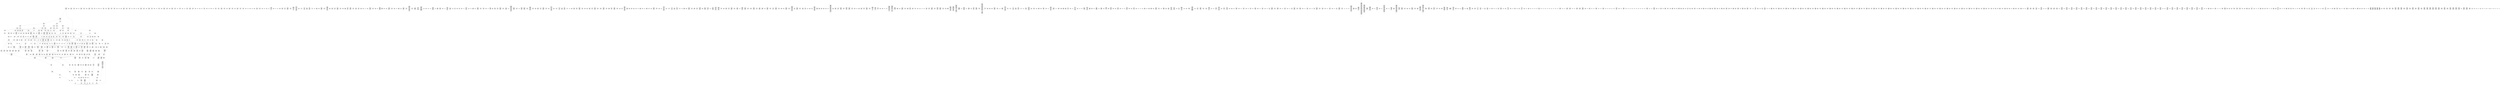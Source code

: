 /* Generated by GvGen v.1.0 (https://www.github.com/stricaud/gvgen) */

digraph G {
compound=true;
   node1 [label="[anywhere]"];
   node2 [label="# 0x0
PUSHX Data
PUSHX Data
MSTORE
PUSHX LogicData
CALLDATASIZE
LT
PUSHX Data
JUMPI
"];
   node3 [label="# 0xd
PUSHX Data
CALLDATALOAD
PUSHX BitData
SHR
PUSHX LogicData
GT
PUSHX Data
JUMPI
"];
   node4 [label="# 0x1e
PUSHX LogicData
GT
PUSHX Data
JUMPI
"];
   node5 [label="# 0x29
PUSHX LogicData
GT
PUSHX Data
JUMPI
"];
   node6 [label="# 0x34
PUSHX LogicData
EQ
PUSHX Data
JUMPI
"];
   node7 [label="# 0x3f
PUSHX LogicData
EQ
PUSHX Data
JUMPI
"];
   node8 [label="# 0x4a
PUSHX LogicData
EQ
PUSHX Data
JUMPI
"];
   node9 [label="# 0x55
PUSHX LogicData
EQ
PUSHX Data
JUMPI
"];
   node10 [label="# 0x60
PUSHX LogicData
EQ
PUSHX Data
JUMPI
"];
   node11 [label="# 0x6b
PUSHX LogicData
EQ
PUSHX Data
JUMPI
"];
   node12 [label="# 0x76
PUSHX Data
JUMP
"];
   node13 [label="# 0x7a
JUMPDEST
PUSHX LogicData
EQ
PUSHX Data
JUMPI
"];
   node14 [label="# 0x86
PUSHX LogicData
EQ
PUSHX Data
JUMPI
"];
   node15 [label="# 0x91
PUSHX LogicData
EQ
PUSHX Data
JUMPI
"];
   node16 [label="# 0x9c
PUSHX LogicData
EQ
PUSHX Data
JUMPI
"];
   node17 [label="# 0xa7
PUSHX LogicData
EQ
PUSHX Data
JUMPI
"];
   node18 [label="# 0xb2
PUSHX Data
JUMP
"];
   node19 [label="# 0xb6
JUMPDEST
PUSHX LogicData
GT
PUSHX Data
JUMPI
"];
   node20 [label="# 0xc2
PUSHX LogicData
EQ
PUSHX Data
JUMPI
"];
   node21 [label="# 0xcd
PUSHX LogicData
EQ
PUSHX Data
JUMPI
"];
   node22 [label="# 0xd8
PUSHX LogicData
EQ
PUSHX Data
JUMPI
"];
   node23 [label="# 0xe3
PUSHX LogicData
EQ
PUSHX Data
JUMPI
"];
   node24 [label="# 0xee
PUSHX LogicData
EQ
PUSHX Data
JUMPI
"];
   node25 [label="# 0xf9
PUSHX Data
JUMP
"];
   node26 [label="# 0xfd
JUMPDEST
PUSHX LogicData
EQ
PUSHX Data
JUMPI
"];
   node27 [label="# 0x109
PUSHX LogicData
EQ
PUSHX Data
JUMPI
"];
   node28 [label="# 0x114
PUSHX LogicData
EQ
PUSHX Data
JUMPI
"];
   node29 [label="# 0x11f
PUSHX LogicData
EQ
PUSHX Data
JUMPI
"];
   node30 [label="# 0x12a
PUSHX LogicData
EQ
PUSHX Data
JUMPI
"];
   node31 [label="# 0x135
PUSHX Data
JUMP
"];
   node32 [label="# 0x139
JUMPDEST
PUSHX LogicData
GT
PUSHX Data
JUMPI
"];
   node33 [label="# 0x145
PUSHX LogicData
GT
PUSHX Data
JUMPI
"];
   node34 [label="# 0x150
PUSHX LogicData
EQ
PUSHX Data
JUMPI
"];
   node35 [label="# 0x15b
PUSHX LogicData
EQ
PUSHX Data
JUMPI
"];
   node36 [label="# 0x166
PUSHX LogicData
EQ
PUSHX Data
JUMPI
"];
   node37 [label="# 0x171
PUSHX LogicData
EQ
PUSHX Data
JUMPI
"];
   node38 [label="# 0x17c
PUSHX LogicData
EQ
PUSHX Data
JUMPI
"];
   node39 [label="# 0x187
PUSHX Data
JUMP
"];
   node40 [label="# 0x18b
JUMPDEST
PUSHX LogicData
EQ
PUSHX Data
JUMPI
"];
   node41 [label="# 0x197
PUSHX LogicData
EQ
PUSHX Data
JUMPI
"];
   node42 [label="# 0x1a2
PUSHX LogicData
EQ
PUSHX Data
JUMPI
"];
   node43 [label="# 0x1ad
PUSHX LogicData
EQ
PUSHX Data
JUMPI
"];
   node44 [label="# 0x1b8
PUSHX LogicData
EQ
PUSHX Data
JUMPI
"];
   node45 [label="# 0x1c3
PUSHX Data
JUMP
"];
   node46 [label="# 0x1c7
JUMPDEST
PUSHX LogicData
GT
PUSHX Data
JUMPI
"];
   node47 [label="# 0x1d3
PUSHX LogicData
EQ
PUSHX Data
JUMPI
"];
   node48 [label="# 0x1de
PUSHX LogicData
EQ
PUSHX Data
JUMPI
"];
   node49 [label="# 0x1e9
PUSHX LogicData
EQ
PUSHX Data
JUMPI
"];
   node50 [label="# 0x1f4
PUSHX LogicData
EQ
PUSHX Data
JUMPI
"];
   node51 [label="# 0x1ff
PUSHX LogicData
EQ
PUSHX Data
JUMPI
"];
   node52 [label="# 0x20a
PUSHX Data
JUMP
"];
   node53 [label="# 0x20e
JUMPDEST
PUSHX LogicData
EQ
PUSHX Data
JUMPI
"];
   node54 [label="# 0x21a
PUSHX LogicData
EQ
PUSHX Data
JUMPI
"];
   node55 [label="# 0x225
PUSHX LogicData
EQ
PUSHX Data
JUMPI
"];
   node56 [label="# 0x230
PUSHX LogicData
EQ
PUSHX Data
JUMPI
"];
   node57 [label="# 0x23b
PUSHX LogicData
EQ
PUSHX Data
JUMPI
"];
   node58 [label="# 0x246
JUMPDEST
PUSHX Data
REVERT
"];
   node59 [label="# 0x24b
JUMPDEST
CALLVALUE
ISZERO
PUSHX Data
JUMPI
"];
   node60 [label="# 0x253
PUSHX Data
REVERT
"];
   node61 [label="# 0x257
JUMPDEST
PUSHX Data
PUSHX ArithData
CALLDATASIZE
SUB
ADD
PUSHX Data
PUSHX Data
JUMP
"];
   node62 [label="# 0x26d
JUMPDEST
PUSHX Data
JUMP
"];
   node63 [label="# 0x272
JUMPDEST
PUSHX MemData
MLOAD
PUSHX Data
PUSHX Data
JUMP
"];
   node64 [label="# 0x27f
JUMPDEST
PUSHX MemData
MLOAD
SUB
RETURN
"];
   node65 [label="# 0x288
JUMPDEST
CALLVALUE
ISZERO
PUSHX Data
JUMPI
"];
   node66 [label="# 0x290
PUSHX Data
REVERT
"];
   node67 [label="# 0x294
JUMPDEST
PUSHX Data
PUSHX ArithData
CALLDATASIZE
SUB
ADD
PUSHX Data
PUSHX Data
JUMP
"];
   node68 [label="# 0x2aa
JUMPDEST
PUSHX Data
JUMP
"];
   node69 [label="# 0x2af
JUMPDEST
STOP
"];
   node70 [label="# 0x2b1
JUMPDEST
CALLVALUE
ISZERO
PUSHX Data
JUMPI
"];
   node71 [label="# 0x2b9
PUSHX Data
REVERT
"];
   node72 [label="# 0x2bd
JUMPDEST
PUSHX Data
PUSHX Data
JUMP
"];
   node73 [label="# 0x2c6
JUMPDEST
PUSHX MemData
MLOAD
PUSHX Data
PUSHX Data
JUMP
"];
   node74 [label="# 0x2d3
JUMPDEST
PUSHX MemData
MLOAD
SUB
RETURN
"];
   node75 [label="# 0x2dc
JUMPDEST
CALLVALUE
ISZERO
PUSHX Data
JUMPI
"];
   node76 [label="# 0x2e4
PUSHX Data
REVERT
"];
   node77 [label="# 0x2e8
JUMPDEST
PUSHX Data
PUSHX ArithData
CALLDATASIZE
SUB
ADD
PUSHX Data
PUSHX Data
JUMP
"];
   node78 [label="# 0x2fe
JUMPDEST
PUSHX Data
JUMP
"];
   node79 [label="# 0x303
JUMPDEST
PUSHX MemData
MLOAD
PUSHX Data
PUSHX Data
JUMP
"];
   node80 [label="# 0x310
JUMPDEST
PUSHX MemData
MLOAD
SUB
RETURN
"];
   node81 [label="# 0x319
JUMPDEST
CALLVALUE
ISZERO
PUSHX Data
JUMPI
"];
   node82 [label="# 0x321
PUSHX Data
REVERT
"];
   node83 [label="# 0x325
JUMPDEST
PUSHX Data
PUSHX ArithData
CALLDATASIZE
SUB
ADD
PUSHX Data
PUSHX Data
JUMP
"];
   node84 [label="# 0x33b
JUMPDEST
PUSHX Data
JUMP
"];
   node85 [label="# 0x340
JUMPDEST
STOP
"];
   node86 [label="# 0x342
JUMPDEST
CALLVALUE
ISZERO
PUSHX Data
JUMPI
"];
   node87 [label="# 0x34a
PUSHX Data
REVERT
"];
   node88 [label="# 0x34e
JUMPDEST
PUSHX Data
PUSHX ArithData
CALLDATASIZE
SUB
ADD
PUSHX Data
PUSHX Data
JUMP
"];
   node89 [label="# 0x364
JUMPDEST
PUSHX Data
JUMP
"];
   node90 [label="# 0x369
JUMPDEST
STOP
"];
   node91 [label="# 0x36b
JUMPDEST
CALLVALUE
ISZERO
PUSHX Data
JUMPI
"];
   node92 [label="# 0x373
PUSHX Data
REVERT
"];
   node93 [label="# 0x377
JUMPDEST
PUSHX Data
PUSHX Data
JUMP
"];
   node94 [label="# 0x380
JUMPDEST
PUSHX MemData
MLOAD
PUSHX Data
PUSHX Data
JUMP
"];
   node95 [label="# 0x38d
JUMPDEST
PUSHX MemData
MLOAD
SUB
RETURN
"];
   node96 [label="# 0x396
JUMPDEST
CALLVALUE
ISZERO
PUSHX Data
JUMPI
"];
   node97 [label="# 0x39e
PUSHX Data
REVERT
"];
   node98 [label="# 0x3a2
JUMPDEST
PUSHX Data
PUSHX ArithData
CALLDATASIZE
SUB
ADD
PUSHX Data
PUSHX Data
JUMP
"];
   node99 [label="# 0x3b8
JUMPDEST
PUSHX Data
JUMP
"];
   node100 [label="# 0x3bd
JUMPDEST
PUSHX MemData
MLOAD
PUSHX Data
PUSHX Data
JUMP
"];
   node101 [label="# 0x3ca
JUMPDEST
PUSHX MemData
MLOAD
SUB
RETURN
"];
   node102 [label="# 0x3d3
JUMPDEST
CALLVALUE
ISZERO
PUSHX Data
JUMPI
"];
   node103 [label="# 0x3db
PUSHX Data
REVERT
"];
   node104 [label="# 0x3df
JUMPDEST
PUSHX Data
PUSHX Data
JUMP
"];
   node105 [label="# 0x3e8
JUMPDEST
PUSHX MemData
MLOAD
PUSHX Data
PUSHX Data
JUMP
"];
   node106 [label="# 0x3f5
JUMPDEST
PUSHX MemData
MLOAD
SUB
RETURN
"];
   node107 [label="# 0x3fe
JUMPDEST
CALLVALUE
ISZERO
PUSHX Data
JUMPI
"];
   node108 [label="# 0x406
PUSHX Data
REVERT
"];
   node109 [label="# 0x40a
JUMPDEST
PUSHX Data
PUSHX ArithData
CALLDATASIZE
SUB
ADD
PUSHX Data
PUSHX Data
JUMP
"];
   node110 [label="# 0x420
JUMPDEST
PUSHX Data
JUMP
"];
   node111 [label="# 0x425
JUMPDEST
STOP
"];
   node112 [label="# 0x427
JUMPDEST
CALLVALUE
ISZERO
PUSHX Data
JUMPI
"];
   node113 [label="# 0x42f
PUSHX Data
REVERT
"];
   node114 [label="# 0x433
JUMPDEST
PUSHX Data
PUSHX ArithData
CALLDATASIZE
SUB
ADD
PUSHX Data
PUSHX Data
JUMP
"];
   node115 [label="# 0x449
JUMPDEST
PUSHX Data
JUMP
"];
   node116 [label="# 0x44e
JUMPDEST
PUSHX MemData
MLOAD
PUSHX Data
PUSHX Data
JUMP
"];
   node117 [label="# 0x45b
JUMPDEST
PUSHX MemData
MLOAD
SUB
RETURN
"];
   node118 [label="# 0x464
JUMPDEST
CALLVALUE
ISZERO
PUSHX Data
JUMPI
"];
   node119 [label="# 0x46c
PUSHX Data
REVERT
"];
   node120 [label="# 0x470
JUMPDEST
PUSHX Data
PUSHX Data
JUMP
"];
   node121 [label="# 0x479
JUMPDEST
PUSHX MemData
MLOAD
PUSHX Data
PUSHX Data
JUMP
"];
   node122 [label="# 0x486
JUMPDEST
PUSHX MemData
MLOAD
SUB
RETURN
"];
   node123 [label="# 0x48f
JUMPDEST
PUSHX Data
PUSHX Data
JUMP
"];
   node124 [label="# 0x497
JUMPDEST
STOP
"];
   node125 [label="# 0x499
JUMPDEST
CALLVALUE
ISZERO
PUSHX Data
JUMPI
"];
   node126 [label="# 0x4a1
PUSHX Data
REVERT
"];
   node127 [label="# 0x4a5
JUMPDEST
PUSHX Data
PUSHX ArithData
CALLDATASIZE
SUB
ADD
PUSHX Data
PUSHX Data
JUMP
"];
   node128 [label="# 0x4bb
JUMPDEST
PUSHX Data
JUMP
"];
   node129 [label="# 0x4c0
JUMPDEST
STOP
"];
   node130 [label="# 0x4c2
JUMPDEST
CALLVALUE
ISZERO
PUSHX Data
JUMPI
"];
   node131 [label="# 0x4ca
PUSHX Data
REVERT
"];
   node132 [label="# 0x4ce
JUMPDEST
PUSHX Data
PUSHX ArithData
CALLDATASIZE
SUB
ADD
PUSHX Data
PUSHX Data
JUMP
"];
   node133 [label="# 0x4e4
JUMPDEST
PUSHX Data
JUMP
"];
   node134 [label="# 0x4e9
JUMPDEST
PUSHX MemData
MLOAD
PUSHX Data
PUSHX Data
JUMP
"];
   node135 [label="# 0x4f6
JUMPDEST
PUSHX MemData
MLOAD
SUB
RETURN
"];
   node136 [label="# 0x4ff
JUMPDEST
CALLVALUE
ISZERO
PUSHX Data
JUMPI
"];
   node137 [label="# 0x507
PUSHX Data
REVERT
"];
   node138 [label="# 0x50b
JUMPDEST
PUSHX Data
PUSHX ArithData
CALLDATASIZE
SUB
ADD
PUSHX Data
PUSHX Data
JUMP
"];
   node139 [label="# 0x521
JUMPDEST
PUSHX Data
JUMP
"];
   node140 [label="# 0x526
JUMPDEST
PUSHX MemData
MLOAD
PUSHX Data
PUSHX Data
JUMP
"];
   node141 [label="# 0x533
JUMPDEST
PUSHX MemData
MLOAD
SUB
RETURN
"];
   node142 [label="# 0x53c
JUMPDEST
CALLVALUE
ISZERO
PUSHX Data
JUMPI
"];
   node143 [label="# 0x544
PUSHX Data
REVERT
"];
   node144 [label="# 0x548
JUMPDEST
PUSHX Data
PUSHX ArithData
CALLDATASIZE
SUB
ADD
PUSHX Data
PUSHX Data
JUMP
"];
   node145 [label="# 0x55e
JUMPDEST
PUSHX Data
JUMP
"];
   node146 [label="# 0x563
JUMPDEST
STOP
"];
   node147 [label="# 0x565
JUMPDEST
CALLVALUE
ISZERO
PUSHX Data
JUMPI
"];
   node148 [label="# 0x56d
PUSHX Data
REVERT
"];
   node149 [label="# 0x571
JUMPDEST
PUSHX Data
PUSHX Data
JUMP
"];
   node150 [label="# 0x57a
JUMPDEST
PUSHX MemData
MLOAD
PUSHX Data
PUSHX Data
JUMP
"];
   node151 [label="# 0x587
JUMPDEST
PUSHX MemData
MLOAD
SUB
RETURN
"];
   node152 [label="# 0x590
JUMPDEST
CALLVALUE
ISZERO
PUSHX Data
JUMPI
"];
   node153 [label="# 0x598
PUSHX Data
REVERT
"];
   node154 [label="# 0x59c
JUMPDEST
PUSHX Data
PUSHX ArithData
CALLDATASIZE
SUB
ADD
PUSHX Data
PUSHX Data
JUMP
"];
   node155 [label="# 0x5b2
JUMPDEST
PUSHX Data
JUMP
"];
   node156 [label="# 0x5b7
JUMPDEST
PUSHX MemData
MLOAD
PUSHX Data
PUSHX Data
JUMP
"];
   node157 [label="# 0x5c4
JUMPDEST
PUSHX MemData
MLOAD
SUB
RETURN
"];
   node158 [label="# 0x5cd
JUMPDEST
CALLVALUE
ISZERO
PUSHX Data
JUMPI
"];
   node159 [label="# 0x5d5
PUSHX Data
REVERT
"];
   node160 [label="# 0x5d9
JUMPDEST
PUSHX Data
PUSHX ArithData
CALLDATASIZE
SUB
ADD
PUSHX Data
PUSHX Data
JUMP
"];
   node161 [label="# 0x5ef
JUMPDEST
PUSHX Data
JUMP
"];
   node162 [label="# 0x5f4
JUMPDEST
PUSHX MemData
MLOAD
PUSHX Data
PUSHX Data
JUMP
"];
   node163 [label="# 0x601
JUMPDEST
PUSHX MemData
MLOAD
SUB
RETURN
"];
   node164 [label="# 0x60a
JUMPDEST
CALLVALUE
ISZERO
PUSHX Data
JUMPI
"];
   node165 [label="# 0x612
PUSHX Data
REVERT
"];
   node166 [label="# 0x616
JUMPDEST
PUSHX Data
PUSHX Data
JUMP
"];
   node167 [label="# 0x61f
JUMPDEST
STOP
"];
   node168 [label="# 0x621
JUMPDEST
CALLVALUE
ISZERO
PUSHX Data
JUMPI
"];
   node169 [label="# 0x629
PUSHX Data
REVERT
"];
   node170 [label="# 0x62d
JUMPDEST
PUSHX Data
PUSHX Data
JUMP
"];
   node171 [label="# 0x636
JUMPDEST
PUSHX MemData
MLOAD
PUSHX Data
PUSHX Data
JUMP
"];
   node172 [label="# 0x643
JUMPDEST
PUSHX MemData
MLOAD
SUB
RETURN
"];
   node173 [label="# 0x64c
JUMPDEST
CALLVALUE
ISZERO
PUSHX Data
JUMPI
"];
   node174 [label="# 0x654
PUSHX Data
REVERT
"];
   node175 [label="# 0x658
JUMPDEST
PUSHX Data
PUSHX ArithData
CALLDATASIZE
SUB
ADD
PUSHX Data
PUSHX Data
JUMP
"];
   node176 [label="# 0x66e
JUMPDEST
PUSHX Data
JUMP
"];
   node177 [label="# 0x673
JUMPDEST
STOP
"];
   node178 [label="# 0x675
JUMPDEST
CALLVALUE
ISZERO
PUSHX Data
JUMPI
"];
   node179 [label="# 0x67d
PUSHX Data
REVERT
"];
   node180 [label="# 0x681
JUMPDEST
PUSHX Data
PUSHX Data
JUMP
"];
   node181 [label="# 0x68a
JUMPDEST
PUSHX MemData
MLOAD
PUSHX Data
PUSHX Data
JUMP
"];
   node182 [label="# 0x697
JUMPDEST
PUSHX MemData
MLOAD
SUB
RETURN
"];
   node183 [label="# 0x6a0
JUMPDEST
CALLVALUE
ISZERO
PUSHX Data
JUMPI
"];
   node184 [label="# 0x6a8
PUSHX Data
REVERT
"];
   node185 [label="# 0x6ac
JUMPDEST
PUSHX Data
PUSHX Data
JUMP
"];
   node186 [label="# 0x6b5
JUMPDEST
PUSHX MemData
MLOAD
PUSHX Data
PUSHX Data
JUMP
"];
   node187 [label="# 0x6c2
JUMPDEST
PUSHX MemData
MLOAD
SUB
RETURN
"];
   node188 [label="# 0x6cb
JUMPDEST
CALLVALUE
ISZERO
PUSHX Data
JUMPI
"];
   node189 [label="# 0x6d3
PUSHX Data
REVERT
"];
   node190 [label="# 0x6d7
JUMPDEST
PUSHX Data
PUSHX ArithData
CALLDATASIZE
SUB
ADD
PUSHX Data
PUSHX Data
JUMP
"];
   node191 [label="# 0x6ed
JUMPDEST
PUSHX Data
JUMP
"];
   node192 [label="# 0x6f2
JUMPDEST
STOP
"];
   node193 [label="# 0x6f4
JUMPDEST
CALLVALUE
ISZERO
PUSHX Data
JUMPI
"];
   node194 [label="# 0x6fc
PUSHX Data
REVERT
"];
   node195 [label="# 0x700
JUMPDEST
PUSHX Data
PUSHX ArithData
CALLDATASIZE
SUB
ADD
PUSHX Data
PUSHX Data
JUMP
"];
   node196 [label="# 0x716
JUMPDEST
PUSHX Data
JUMP
"];
   node197 [label="# 0x71b
JUMPDEST
STOP
"];
   node198 [label="# 0x71d
JUMPDEST
CALLVALUE
ISZERO
PUSHX Data
JUMPI
"];
   node199 [label="# 0x725
PUSHX Data
REVERT
"];
   node200 [label="# 0x729
JUMPDEST
PUSHX Data
PUSHX Data
JUMP
"];
   node201 [label="# 0x732
JUMPDEST
PUSHX MemData
MLOAD
PUSHX Data
PUSHX Data
JUMP
"];
   node202 [label="# 0x73f
JUMPDEST
PUSHX MemData
MLOAD
SUB
RETURN
"];
   node203 [label="# 0x748
JUMPDEST
CALLVALUE
ISZERO
PUSHX Data
JUMPI
"];
   node204 [label="# 0x750
PUSHX Data
REVERT
"];
   node205 [label="# 0x754
JUMPDEST
PUSHX Data
PUSHX ArithData
CALLDATASIZE
SUB
ADD
PUSHX Data
PUSHX Data
JUMP
"];
   node206 [label="# 0x76a
JUMPDEST
PUSHX Data
JUMP
"];
   node207 [label="# 0x76f
JUMPDEST
STOP
"];
   node208 [label="# 0x771
JUMPDEST
CALLVALUE
ISZERO
PUSHX Data
JUMPI
"];
   node209 [label="# 0x779
PUSHX Data
REVERT
"];
   node210 [label="# 0x77d
JUMPDEST
PUSHX Data
PUSHX ArithData
CALLDATASIZE
SUB
ADD
PUSHX Data
PUSHX Data
JUMP
"];
   node211 [label="# 0x793
JUMPDEST
PUSHX Data
JUMP
"];
   node212 [label="# 0x798
JUMPDEST
STOP
"];
   node213 [label="# 0x79a
JUMPDEST
CALLVALUE
ISZERO
PUSHX Data
JUMPI
"];
   node214 [label="# 0x7a2
PUSHX Data
REVERT
"];
   node215 [label="# 0x7a6
JUMPDEST
PUSHX Data
PUSHX Data
JUMP
"];
   node216 [label="# 0x7af
JUMPDEST
PUSHX MemData
MLOAD
PUSHX Data
PUSHX Data
JUMP
"];
   node217 [label="# 0x7bc
JUMPDEST
PUSHX MemData
MLOAD
SUB
RETURN
"];
   node218 [label="# 0x7c5
JUMPDEST
CALLVALUE
ISZERO
PUSHX Data
JUMPI
"];
   node219 [label="# 0x7cd
PUSHX Data
REVERT
"];
   node220 [label="# 0x7d1
JUMPDEST
PUSHX Data
PUSHX Data
JUMP
"];
   node221 [label="# 0x7da
JUMPDEST
PUSHX MemData
MLOAD
PUSHX Data
PUSHX Data
JUMP
"];
   node222 [label="# 0x7e7
JUMPDEST
PUSHX MemData
MLOAD
SUB
RETURN
"];
   node223 [label="# 0x7f0
JUMPDEST
CALLVALUE
ISZERO
PUSHX Data
JUMPI
"];
   node224 [label="# 0x7f8
PUSHX Data
REVERT
"];
   node225 [label="# 0x7fc
JUMPDEST
PUSHX Data
PUSHX Data
JUMP
"];
   node226 [label="# 0x805
JUMPDEST
PUSHX MemData
MLOAD
PUSHX Data
PUSHX Data
JUMP
"];
   node227 [label="# 0x812
JUMPDEST
PUSHX MemData
MLOAD
SUB
RETURN
"];
   node228 [label="# 0x81b
JUMPDEST
CALLVALUE
ISZERO
PUSHX Data
JUMPI
"];
   node229 [label="# 0x823
PUSHX Data
REVERT
"];
   node230 [label="# 0x827
JUMPDEST
PUSHX Data
PUSHX ArithData
CALLDATASIZE
SUB
ADD
PUSHX Data
PUSHX Data
JUMP
"];
   node231 [label="# 0x83d
JUMPDEST
PUSHX Data
JUMP
"];
   node232 [label="# 0x842
JUMPDEST
PUSHX MemData
MLOAD
PUSHX Data
PUSHX Data
JUMP
"];
   node233 [label="# 0x84f
JUMPDEST
PUSHX MemData
MLOAD
SUB
RETURN
"];
   node234 [label="# 0x858
JUMPDEST
CALLVALUE
ISZERO
PUSHX Data
JUMPI
"];
   node235 [label="# 0x860
PUSHX Data
REVERT
"];
   node236 [label="# 0x864
JUMPDEST
PUSHX Data
PUSHX ArithData
CALLDATASIZE
SUB
ADD
PUSHX Data
PUSHX Data
JUMP
"];
   node237 [label="# 0x87a
JUMPDEST
PUSHX Data
JUMP
"];
   node238 [label="# 0x87f
JUMPDEST
PUSHX MemData
MLOAD
PUSHX Data
PUSHX Data
JUMP
"];
   node239 [label="# 0x88c
JUMPDEST
PUSHX MemData
MLOAD
SUB
RETURN
"];
   node240 [label="# 0x895
JUMPDEST
CALLVALUE
ISZERO
PUSHX Data
JUMPI
"];
   node241 [label="# 0x89d
PUSHX Data
REVERT
"];
   node242 [label="# 0x8a1
JUMPDEST
PUSHX Data
PUSHX Data
JUMP
"];
   node243 [label="# 0x8aa
JUMPDEST
PUSHX MemData
MLOAD
PUSHX Data
PUSHX Data
JUMP
"];
   node244 [label="# 0x8b7
JUMPDEST
PUSHX MemData
MLOAD
SUB
RETURN
"];
   node245 [label="# 0x8c0
JUMPDEST
CALLVALUE
ISZERO
PUSHX Data
JUMPI
"];
   node246 [label="# 0x8c8
PUSHX Data
REVERT
"];
   node247 [label="# 0x8cc
JUMPDEST
PUSHX Data
PUSHX ArithData
CALLDATASIZE
SUB
ADD
PUSHX Data
PUSHX Data
JUMP
"];
   node248 [label="# 0x8e2
JUMPDEST
PUSHX Data
JUMP
"];
   node249 [label="# 0x8e7
JUMPDEST
STOP
"];
   node250 [label="# 0x8e9
JUMPDEST
PUSHX Data
PUSHX ArithData
CALLDATASIZE
SUB
ADD
PUSHX Data
PUSHX Data
JUMP
"];
   node251 [label="# 0x8fe
JUMPDEST
PUSHX Data
JUMP
"];
   node252 [label="# 0x903
JUMPDEST
STOP
"];
   node253 [label="# 0x905
JUMPDEST
CALLVALUE
ISZERO
PUSHX Data
JUMPI
"];
   node254 [label="# 0x90d
PUSHX Data
REVERT
"];
   node255 [label="# 0x911
JUMPDEST
PUSHX Data
PUSHX ArithData
CALLDATASIZE
SUB
ADD
PUSHX Data
PUSHX Data
JUMP
"];
   node256 [label="# 0x927
JUMPDEST
PUSHX Data
JUMP
"];
   node257 [label="# 0x92c
JUMPDEST
PUSHX MemData
MLOAD
PUSHX Data
PUSHX Data
JUMP
"];
   node258 [label="# 0x939
JUMPDEST
PUSHX MemData
MLOAD
SUB
RETURN
"];
   node259 [label="# 0x942
JUMPDEST
CALLVALUE
ISZERO
PUSHX Data
JUMPI
"];
   node260 [label="# 0x94a
PUSHX Data
REVERT
"];
   node261 [label="# 0x94e
JUMPDEST
PUSHX Data
PUSHX ArithData
CALLDATASIZE
SUB
ADD
PUSHX Data
PUSHX Data
JUMP
"];
   node262 [label="# 0x964
JUMPDEST
PUSHX Data
JUMP
"];
   node263 [label="# 0x969
JUMPDEST
STOP
"];
   node264 [label="# 0x96b
JUMPDEST
CALLVALUE
ISZERO
PUSHX Data
JUMPI
"];
   node265 [label="# 0x973
PUSHX Data
REVERT
"];
   node266 [label="# 0x977
JUMPDEST
PUSHX Data
PUSHX ArithData
CALLDATASIZE
SUB
ADD
PUSHX Data
PUSHX Data
JUMP
"];
   node267 [label="# 0x98d
JUMPDEST
PUSHX Data
JUMP
"];
   node268 [label="# 0x992
JUMPDEST
STOP
"];
   node269 [label="# 0x994
JUMPDEST
PUSHX Data
PUSHX BitData
PUSHX BitData
NOT
AND
PUSHX BitData
NOT
AND
EQ
PUSHX Data
JUMPI
"];
   node270 [label="# 0x9fd
PUSHX Data
PUSHX Data
JUMP
"];
   node271 [label="# 0xa06
JUMPDEST
"];
   node272 [label="# 0xa07
JUMPDEST
JUMP
"];
   node273 [label="# 0xa0e
JUMPDEST
PUSHX Data
PUSHX Data
JUMP
"];
   node274 [label="# 0xa16
JUMPDEST
PUSHX BitData
AND
PUSHX Data
PUSHX Data
JUMP
"];
   node275 [label="# 0xa34
JUMPDEST
PUSHX BitData
AND
EQ
PUSHX Data
JUMPI
"];
   node276 [label="# 0xa50
PUSHX MemData
MLOAD
PUSHX Data
MSTORE
PUSHX ArithData
ADD
PUSHX Data
PUSHX Data
JUMP
"];
   node277 [label="# 0xa81
JUMPDEST
PUSHX MemData
MLOAD
SUB
REVERT
"];
   node278 [label="# 0xa8a
JUMPDEST
PUSHX StorData
PUSHX ArithData
PUSHX ArithData
EXP
SLOAD
PUSHX ArithData
MUL
NOT
AND
PUSHX BitData
AND
MUL
OR
SSTORE
JUMP
"];
   node279 [label="# 0xace
JUMPDEST
PUSHX Data
PUSHX StorData
SLOAD
PUSHX Data
PUSHX Data
JUMP
"];
   node280 [label="# 0xadd
JUMPDEST
PUSHX ArithData
ADD
PUSHX ArithData
DIV
MUL
PUSHX ArithData
ADD
PUSHX MemData
MLOAD
ADD
PUSHX Data
MSTORE
MSTORE
PUSHX ArithData
ADD
SLOAD
PUSHX Data
PUSHX Data
JUMP
"];
   node281 [label="# 0xb09
JUMPDEST
ISZERO
PUSHX Data
JUMPI
"];
   node282 [label="# 0xb10
PUSHX LogicData
LT
PUSHX Data
JUMPI
"];
   node283 [label="# 0xb18
PUSHX ArithData
SLOAD
DIV
MUL
MSTORE
PUSHX ArithData
ADD
PUSHX Data
JUMP
"];
   node284 [label="# 0xb2b
JUMPDEST
ADD
PUSHX Data
MSTORE
PUSHX Data
PUSHX Data
SHA3
"];
   node285 [label="# 0xb39
JUMPDEST
SLOAD
MSTORE
PUSHX ArithData
ADD
PUSHX ArithData
ADD
GT
PUSHX Data
JUMPI
"];
   node286 [label="# 0xb4d
SUB
PUSHX BitData
AND
ADD
"];
   node287 [label="# 0xb56
JUMPDEST
JUMP
"];
   node288 [label="# 0xb60
JUMPDEST
PUSHX Data
PUSHX Data
PUSHX Data
JUMP
"];
   node289 [label="# 0xb6b
JUMPDEST
PUSHX Data
JUMPI
"];
   node290 [label="# 0xb70
PUSHX MemData
MLOAD
PUSHX Data
MSTORE
PUSHX ArithData
ADD
PUSHX Data
PUSHX Data
JUMP
"];
   node291 [label="# 0xba1
JUMPDEST
PUSHX MemData
MLOAD
SUB
REVERT
"];
   node292 [label="# 0xbaa
JUMPDEST
PUSHX Data
PUSHX ArithData
MSTORE
PUSHX ArithData
ADD
MSTORE
PUSHX ArithData
ADD
PUSHX Data
SHA3
PUSHX ArithData
SLOAD
PUSHX ArithData
EXP
DIV
PUSHX BitData
AND
JUMP
"];
   node293 [label="# 0xbe5
JUMPDEST
PUSHX Data
PUSHX Data
JUMP
"];
   node294 [label="# 0xbed
JUMPDEST
PUSHX BitData
AND
PUSHX Data
PUSHX Data
JUMP
"];
   node295 [label="# 0xc0b
JUMPDEST
PUSHX BitData
AND
EQ
PUSHX Data
JUMPI
"];
   node296 [label="# 0xc27
PUSHX MemData
MLOAD
PUSHX Data
MSTORE
PUSHX ArithData
ADD
PUSHX Data
PUSHX Data
JUMP
"];
   node297 [label="# 0xc58
JUMPDEST
PUSHX MemData
MLOAD
SUB
REVERT
"];
   node298 [label="# 0xc61
JUMPDEST
PUSHX Data
SSTORE
JUMP
"];
   node299 [label="# 0xc6b
JUMPDEST
PUSHX Data
PUSHX Data
PUSHX Data
JUMP
"];
   node300 [label="# 0xc76
JUMPDEST
PUSHX BitData
AND
PUSHX BitData
AND
EQ
ISZERO
PUSHX Data
JUMPI
"];
   node301 [label="# 0xcad
PUSHX MemData
MLOAD
PUSHX Data
MSTORE
PUSHX ArithData
ADD
PUSHX Data
PUSHX Data
JUMP
"];
   node302 [label="# 0xcde
JUMPDEST
PUSHX MemData
MLOAD
SUB
REVERT
"];
   node303 [label="# 0xce7
JUMPDEST
PUSHX BitData
AND
PUSHX Data
PUSHX Data
JUMP
"];
   node304 [label="# 0xd06
JUMPDEST
PUSHX BitData
AND
EQ
PUSHX Data
JUMPI
"];
   node305 [label="# 0xd23
PUSHX Data
PUSHX Data
PUSHX Data
JUMP
"];
   node306 [label="# 0xd2f
JUMPDEST
PUSHX Data
JUMP
"];
   node307 [label="# 0xd34
JUMPDEST
"];
   node308 [label="# 0xd35
JUMPDEST
PUSHX Data
JUMPI
"];
   node309 [label="# 0xd3a
PUSHX MemData
MLOAD
PUSHX Data
MSTORE
PUSHX ArithData
ADD
PUSHX Data
PUSHX Data
JUMP
"];
   node310 [label="# 0xd6b
JUMPDEST
PUSHX MemData
MLOAD
SUB
REVERT
"];
   node311 [label="# 0xd74
JUMPDEST
PUSHX Data
PUSHX Data
JUMP
"];
   node312 [label="# 0xd7e
JUMPDEST
JUMP
"];
   node313 [label="# 0xd83
JUMPDEST
PUSHX Data
PUSHX StorData
SLOAD
JUMP
"];
   node314 [label="# 0xd90
JUMPDEST
PUSHX Data
PUSHX Data
MSTORE
PUSHX Data
MSTORE
PUSHX Data
PUSHX Data
SHA3
PUSHX Data
SLOAD
JUMP
"];
   node315 [label="# 0xda8
JUMPDEST
PUSHX StorData
SLOAD
JUMP
"];
   node316 [label="# 0xdae
JUMPDEST
PUSHX Data
PUSHX Data
PUSHX Data
JUMP
"];
   node317 [label="# 0xdb9
JUMPDEST
PUSHX Data
JUMP
"];
   node318 [label="# 0xdbf
JUMPDEST
PUSHX Data
JUMPI
"];
   node319 [label="# 0xdc4
PUSHX MemData
MLOAD
PUSHX Data
MSTORE
PUSHX ArithData
ADD
PUSHX Data
PUSHX Data
JUMP
"];
   node320 [label="# 0xdf5
JUMPDEST
PUSHX MemData
MLOAD
SUB
REVERT
"];
   node321 [label="# 0xdfe
JUMPDEST
PUSHX Data
PUSHX Data
JUMP
"];
   node322 [label="# 0xe09
JUMPDEST
JUMP
"];
   node323 [label="# 0xe0e
JUMPDEST
PUSHX Data
PUSHX Data
PUSHX Data
JUMP
"];
   node324 [label="# 0xe19
JUMPDEST
LT
PUSHX Data
JUMPI
"];
   node325 [label="# 0xe20
PUSHX MemData
MLOAD
PUSHX Data
MSTORE
PUSHX ArithData
ADD
PUSHX Data
PUSHX Data
JUMP
"];
   node326 [label="# 0xe51
JUMPDEST
PUSHX MemData
MLOAD
SUB
REVERT
"];
   node327 [label="# 0xe5a
JUMPDEST
PUSHX Data
PUSHX ArithData
PUSHX BitData
AND
PUSHX BitData
AND
MSTORE
PUSHX ArithData
ADD
MSTORE
PUSHX ArithData
ADD
PUSHX Data
SHA3
PUSHX ArithData
MSTORE
PUSHX ArithData
ADD
MSTORE
PUSHX ArithData
ADD
PUSHX Data
SHA3
SLOAD
JUMP
"];
   node328 [label="# 0xeb3
JUMPDEST
PUSHX StorData
SLOAD
JUMP
"];
   node329 [label="# 0xeb9
JUMPDEST
PUSHX Data
PUSHX Data
JUMP
"];
   node330 [label="# 0xec1
JUMPDEST
PUSHX BitData
AND
PUSHX Data
PUSHX Data
JUMP
"];
   node331 [label="# 0xedf
JUMPDEST
PUSHX BitData
AND
EQ
PUSHX Data
JUMPI
"];
   node332 [label="# 0xefb
PUSHX MemData
MLOAD
PUSHX Data
MSTORE
PUSHX ArithData
ADD
PUSHX Data
PUSHX Data
JUMP
"];
   node333 [label="# 0xf2c
JUMPDEST
PUSHX MemData
MLOAD
SUB
REVERT
"];
   node334 [label="# 0xf35
JUMPDEST
PUSHX Data
PUSHX Data
PUSHX Data
JUMP
"];
   node335 [label="# 0xf3f
JUMPDEST
PUSHX BitData
AND
SELFBALANCE
PUSHX MemData
MLOAD
PUSHX Data
PUSHX Data
JUMP
"];
   node336 [label="# 0xf62
JUMPDEST
PUSHX Data
PUSHX MemData
MLOAD
SUB
GAS
CALL
RETURNDATASIZE
PUSHX LogicData
EQ
PUSHX Data
JUMPI
"];
   node337 [label="# 0xf7e
PUSHX MemData
MLOAD
PUSHX BitData
NOT
PUSHX ArithData
RETURNDATASIZE
ADD
AND
ADD
PUSHX Data
MSTORE
RETURNDATASIZE
MSTORE
RETURNDATASIZE
PUSHX Data
PUSHX ArithData
ADD
RETURNDATACOPY
PUSHX Data
JUMP
"];
   node338 [label="# 0xf9f
JUMPDEST
PUSHX Data
"];
   node339 [label="# 0xfa4
JUMPDEST
PUSHX Data
JUMPI
"];
   node340 [label="# 0xfae
PUSHX Data
REVERT
"];
   node341 [label="# 0xfb2
JUMPDEST
JUMP
"];
   node342 [label="# 0xfb5
JUMPDEST
PUSHX Data
PUSHX MemData
MLOAD
PUSHX ArithData
ADD
PUSHX Data
MSTORE
PUSHX Data
MSTORE
PUSHX Data
JUMP
"];
   node343 [label="# 0xfd0
JUMPDEST
JUMP
"];
   node344 [label="# 0xfd5
JUMPDEST
PUSHX Data
PUSHX Data
PUSHX Data
PUSHX Data
JUMP
"];
   node345 [label="# 0xfe2
JUMPDEST
PUSHX Data
PUSHX LogicData
GT
ISZERO
PUSHX Data
JUMPI
"];
   node346 [label="# 0xff8
PUSHX Data
PUSHX Data
JUMP
"];
   node347 [label="# 0xfff
JUMPDEST
"];
   node348 [label="# 0x1000
JUMPDEST
PUSHX MemData
MLOAD
MSTORE
PUSHX ArithData
MUL
PUSHX ArithData
ADD
ADD
PUSHX Data
MSTORE
ISZERO
PUSHX Data
JUMPI
"];
   node349 [label="# 0x101a
PUSHX ArithData
ADD
PUSHX ArithData
MUL
CALLDATASIZE
CALLDATACOPY
ADD
"];
   node350 [label="# 0x102e
JUMPDEST
PUSHX Data
"];
   node351 [label="# 0x1034
JUMPDEST
LT
ISZERO
PUSHX Data
JUMPI
"];
   node352 [label="# 0x103d
PUSHX Data
PUSHX Data
JUMP
"];
   node353 [label="# 0x1046
JUMPDEST
MLOAD
LT
PUSHX Data
JUMPI
"];
   node354 [label="# 0x1051
PUSHX Data
PUSHX Data
JUMP
"];
   node355 [label="# 0x1058
JUMPDEST
"];
   node356 [label="# 0x1059
JUMPDEST
PUSHX ArithData
MUL
PUSHX ArithData
ADD
ADD
MSTORE
PUSHX Data
PUSHX Data
JUMP
"];
   node357 [label="# 0x1070
JUMPDEST
PUSHX Data
JUMP
"];
   node358 [label="# 0x1078
JUMPDEST
JUMP
"];
   node359 [label="# 0x1083
JUMPDEST
PUSHX Data
PUSHX Data
PUSHX Data
JUMP
"];
   node360 [label="# 0x108d
JUMPDEST
LT
PUSHX Data
JUMPI
"];
   node361 [label="# 0x1094
PUSHX MemData
MLOAD
PUSHX Data
MSTORE
PUSHX ArithData
ADD
PUSHX Data
PUSHX Data
JUMP
"];
   node362 [label="# 0x10c5
JUMPDEST
PUSHX MemData
MLOAD
SUB
REVERT
"];
   node363 [label="# 0x10ce
JUMPDEST
PUSHX StorData
SLOAD
LT
PUSHX Data
JUMPI
"];
   node364 [label="# 0x10da
PUSHX Data
PUSHX Data
JUMP
"];
   node365 [label="# 0x10e1
JUMPDEST
"];
   node366 [label="# 0x10e2
JUMPDEST
PUSHX Data
MSTORE
PUSHX Data
PUSHX Data
SHA3
ADD
SLOAD
JUMP
"];
   node367 [label="# 0x10f4
JUMPDEST
PUSHX Data
PUSHX Data
JUMP
"];
   node368 [label="# 0x10fc
JUMPDEST
PUSHX BitData
AND
PUSHX Data
PUSHX Data
JUMP
"];
   node369 [label="# 0x111a
JUMPDEST
PUSHX BitData
AND
EQ
PUSHX Data
JUMPI
"];
   node370 [label="# 0x1136
PUSHX MemData
MLOAD
PUSHX Data
MSTORE
PUSHX ArithData
ADD
PUSHX Data
PUSHX Data
JUMP
"];
   node371 [label="# 0x1167
JUMPDEST
PUSHX MemData
MLOAD
SUB
REVERT
"];
   node372 [label="# 0x1170
JUMPDEST
PUSHX Data
MLOAD
PUSHX ArithData
ADD
PUSHX Data
PUSHX Data
JUMP
"];
   node373 [label="# 0x1186
JUMPDEST
JUMP
"];
   node374 [label="# 0x118a
JUMPDEST
PUSHX StorData
PUSHX ArithData
SLOAD
PUSHX ArithData
EXP
DIV
PUSHX BitData
AND
JUMP
"];
   node375 [label="# 0x11b0
JUMPDEST
PUSHX Data
PUSHX Data
PUSHX ArithData
MSTORE
PUSHX ArithData
ADD
MSTORE
PUSHX ArithData
ADD
PUSHX Data
SHA3
PUSHX ArithData
SLOAD
PUSHX ArithData
EXP
DIV
PUSHX BitData
AND
PUSHX BitData
PUSHX BitData
AND
PUSHX BitData
AND
EQ
ISZERO
PUSHX Data
JUMPI
"];
   node376 [label="# 0x121f
PUSHX MemData
MLOAD
PUSHX Data
MSTORE
PUSHX ArithData
ADD
PUSHX Data
PUSHX Data
JUMP
"];
   node377 [label="# 0x1250
JUMPDEST
PUSHX MemData
MLOAD
SUB
REVERT
"];
   node378 [label="# 0x1259
JUMPDEST
JUMP
"];
   node379 [label="# 0x1262
JUMPDEST
PUSHX BitData
PUSHX BitData
AND
PUSHX BitData
AND
EQ
ISZERO
PUSHX Data
JUMPI
"];
   node380 [label="# 0x1299
PUSHX MemData
MLOAD
PUSHX Data
MSTORE
PUSHX ArithData
ADD
PUSHX Data
PUSHX Data
JUMP
"];
   node381 [label="# 0x12ca
JUMPDEST
PUSHX MemData
MLOAD
SUB
REVERT
"];
   node382 [label="# 0x12d3
JUMPDEST
PUSHX Data
PUSHX ArithData
PUSHX BitData
AND
PUSHX BitData
AND
MSTORE
PUSHX ArithData
ADD
MSTORE
PUSHX ArithData
ADD
PUSHX Data
SHA3
SLOAD
JUMP
"];
   node383 [label="# 0x131a
JUMPDEST
PUSHX Data
PUSHX Data
JUMP
"];
   node384 [label="# 0x1322
JUMPDEST
PUSHX BitData
AND
PUSHX Data
PUSHX Data
JUMP
"];
   node385 [label="# 0x1340
JUMPDEST
PUSHX BitData
AND
EQ
PUSHX Data
JUMPI
"];
   node386 [label="# 0x135c
PUSHX MemData
MLOAD
PUSHX Data
MSTORE
PUSHX ArithData
ADD
PUSHX Data
PUSHX Data
JUMP
"];
   node387 [label="# 0x138d
JUMPDEST
PUSHX MemData
MLOAD
SUB
REVERT
"];
   node388 [label="# 0x1396
JUMPDEST
PUSHX Data
PUSHX Data
PUSHX Data
JUMP
"];
   node389 [label="# 0x13a0
JUMPDEST
JUMP
"];
   node390 [label="# 0x13a2
JUMPDEST
PUSHX StorData
SLOAD
JUMP
"];
   node391 [label="# 0x13a8
JUMPDEST
PUSHX Data
PUSHX Data
JUMP
"];
   node392 [label="# 0x13b0
JUMPDEST
PUSHX BitData
AND
PUSHX Data
PUSHX Data
JUMP
"];
   node393 [label="# 0x13ce
JUMPDEST
PUSHX BitData
AND
EQ
PUSHX Data
JUMPI
"];
   node394 [label="# 0x13ea
PUSHX MemData
MLOAD
PUSHX Data
MSTORE
PUSHX ArithData
ADD
PUSHX Data
PUSHX Data
JUMP
"];
   node395 [label="# 0x141b
JUMPDEST
PUSHX MemData
MLOAD
SUB
REVERT
"];
   node396 [label="# 0x1424
JUMPDEST
PUSHX Data
SSTORE
JUMP
"];
   node397 [label="# 0x142e
JUMPDEST
PUSHX Data
PUSHX StorData
PUSHX ArithData
SLOAD
PUSHX ArithData
EXP
DIV
PUSHX BitData
AND
JUMP
"];
   node398 [label="# 0x1458
JUMPDEST
PUSHX Data
PUSHX StorData
SLOAD
PUSHX Data
PUSHX Data
JUMP
"];
   node399 [label="# 0x1467
JUMPDEST
PUSHX ArithData
ADD
PUSHX ArithData
DIV
MUL
PUSHX ArithData
ADD
PUSHX MemData
MLOAD
ADD
PUSHX Data
MSTORE
MSTORE
PUSHX ArithData
ADD
SLOAD
PUSHX Data
PUSHX Data
JUMP
"];
   node400 [label="# 0x1493
JUMPDEST
ISZERO
PUSHX Data
JUMPI
"];
   node401 [label="# 0x149a
PUSHX LogicData
LT
PUSHX Data
JUMPI
"];
   node402 [label="# 0x14a2
PUSHX ArithData
SLOAD
DIV
MUL
MSTORE
PUSHX ArithData
ADD
PUSHX Data
JUMP
"];
   node403 [label="# 0x14b5
JUMPDEST
ADD
PUSHX Data
MSTORE
PUSHX Data
PUSHX Data
SHA3
"];
   node404 [label="# 0x14c3
JUMPDEST
SLOAD
MSTORE
PUSHX ArithData
ADD
PUSHX ArithData
ADD
GT
PUSHX Data
JUMPI
"];
   node405 [label="# 0x14d7
SUB
PUSHX BitData
AND
ADD
"];
   node406 [label="# 0x14e0
JUMPDEST
JUMP
"];
   node407 [label="# 0x14ea
JUMPDEST
PUSHX Data
PUSHX Data
JUMP
"];
   node408 [label="# 0x14f2
JUMPDEST
PUSHX BitData
AND
PUSHX Data
PUSHX Data
JUMP
"];
   node409 [label="# 0x1510
JUMPDEST
PUSHX BitData
AND
EQ
PUSHX Data
JUMPI
"];
   node410 [label="# 0x152c
PUSHX MemData
MLOAD
PUSHX Data
MSTORE
PUSHX ArithData
ADD
PUSHX Data
PUSHX Data
JUMP
"];
   node411 [label="# 0x155d
JUMPDEST
PUSHX MemData
MLOAD
SUB
REVERT
"];
   node412 [label="# 0x1566
JUMPDEST
PUSHX Data
SSTORE
JUMP
"];
   node413 [label="# 0x1570
JUMPDEST
PUSHX Data
PUSHX Data
JUMP
"];
   node414 [label="# 0x1578
JUMPDEST
PUSHX BitData
AND
PUSHX Data
PUSHX Data
JUMP
"];
   node415 [label="# 0x1596
JUMPDEST
PUSHX BitData
AND
EQ
PUSHX Data
JUMPI
"];
   node416 [label="# 0x15b2
PUSHX MemData
MLOAD
PUSHX Data
MSTORE
PUSHX ArithData
ADD
PUSHX Data
PUSHX Data
JUMP
"];
   node417 [label="# 0x15e3
JUMPDEST
PUSHX MemData
MLOAD
SUB
REVERT
"];
   node418 [label="# 0x15ec
JUMPDEST
PUSHX LogicData
GT
PUSHX Data
JUMPI
"];
   node419 [label="# 0x15f5
PUSHX MemData
MLOAD
PUSHX Data
MSTORE
PUSHX ArithData
ADD
PUSHX Data
PUSHX Data
JUMP
"];
   node420 [label="# 0x1626
JUMPDEST
PUSHX MemData
MLOAD
SUB
REVERT
"];
   node421 [label="# 0x162f
JUMPDEST
PUSHX Data
PUSHX Data
PUSHX Data
JUMP
"];
   node422 [label="# 0x1639
JUMPDEST
PUSHX StorData
SLOAD
GT
ISZERO
PUSHX Data
JUMPI
"];
   node423 [label="# 0x1646
PUSHX MemData
MLOAD
PUSHX Data
MSTORE
PUSHX ArithData
ADD
PUSHX Data
PUSHX Data
JUMP
"];
   node424 [label="# 0x1677
JUMPDEST
PUSHX MemData
MLOAD
SUB
REVERT
"];
   node425 [label="# 0x1680
JUMPDEST
PUSHX Data
PUSHX Data
"];
   node426 [label="# 0x1687
JUMPDEST
GT
PUSHX Data
JUMPI
"];
   node427 [label="# 0x168f
PUSHX Data
PUSHX ArithData
CALLER
PUSHX BitData
AND
PUSHX BitData
AND
MSTORE
PUSHX ArithData
ADD
MSTORE
PUSHX ArithData
ADD
PUSHX Data
SHA3
PUSHX Data
SLOAD
PUSHX Data
PUSHX Data
JUMP
"];
   node428 [label="# 0x16de
JUMPDEST
SSTORE
PUSHX Data
PUSHX Data
PUSHX Data
JUMP
"];
   node429 [label="# 0x16ed
JUMPDEST
PUSHX Data
PUSHX Data
JUMP
"];
   node430 [label="# 0x16f9
JUMPDEST
PUSHX Data
PUSHX Data
JUMP
"];
   node431 [label="# 0x1701
JUMPDEST
PUSHX Data
PUSHX Data
JUMP
"];
   node432 [label="# 0x170d
JUMPDEST
PUSHX Data
JUMP
"];
   node433 [label="# 0x1715
JUMPDEST
JUMP
"];
   node434 [label="# 0x171b
JUMPDEST
PUSHX StorData
PUSHX ArithData
SLOAD
PUSHX ArithData
EXP
DIV
PUSHX BitData
AND
JUMP
"];
   node435 [label="# 0x172e
JUMPDEST
PUSHX Data
PUSHX Data
PUSHX Data
JUMP
"];
   node436 [label="# 0x1739
JUMPDEST
PUSHX Data
JUMP
"];
   node437 [label="# 0x1740
JUMPDEST
JUMP
"];
   node438 [label="# 0x1744
JUMPDEST
PUSHX Data
PUSHX Data
PUSHX Data
JUMP
"];
   node439 [label="# 0x174f
JUMPDEST
PUSHX Data
JUMP
"];
   node440 [label="# 0x1755
JUMPDEST
PUSHX Data
JUMPI
"];
   node441 [label="# 0x175a
PUSHX MemData
MLOAD
PUSHX Data
MSTORE
PUSHX ArithData
ADD
PUSHX Data
PUSHX Data
JUMP
"];
   node442 [label="# 0x178b
JUMPDEST
PUSHX MemData
MLOAD
SUB
REVERT
"];
   node443 [label="# 0x1794
JUMPDEST
PUSHX Data
PUSHX Data
JUMP
"];
   node444 [label="# 0x17a0
JUMPDEST
JUMP
"];
   node445 [label="# 0x17a6
JUMPDEST
PUSHX StorData
SLOAD
JUMP
"];
   node446 [label="# 0x17ac
JUMPDEST
PUSHX StorData
SLOAD
JUMP
"];
   node447 [label="# 0x17b2
JUMPDEST
PUSHX StorData
SLOAD
PUSHX Data
PUSHX Data
JUMP
"];
   node448 [label="# 0x17bf
JUMPDEST
PUSHX ArithData
ADD
PUSHX ArithData
DIV
MUL
PUSHX ArithData
ADD
PUSHX MemData
MLOAD
ADD
PUSHX Data
MSTORE
MSTORE
PUSHX ArithData
ADD
SLOAD
PUSHX Data
PUSHX Data
JUMP
"];
   node449 [label="# 0x17eb
JUMPDEST
ISZERO
PUSHX Data
JUMPI
"];
   node450 [label="# 0x17f2
PUSHX LogicData
LT
PUSHX Data
JUMPI
"];
   node451 [label="# 0x17fa
PUSHX ArithData
SLOAD
DIV
MUL
MSTORE
PUSHX ArithData
ADD
PUSHX Data
JUMP
"];
   node452 [label="# 0x180d
JUMPDEST
ADD
PUSHX Data
MSTORE
PUSHX Data
PUSHX Data
SHA3
"];
   node453 [label="# 0x181b
JUMPDEST
SLOAD
MSTORE
PUSHX ArithData
ADD
PUSHX ArithData
ADD
GT
PUSHX Data
JUMPI
"];
   node454 [label="# 0x182f
SUB
PUSHX BitData
AND
ADD
"];
   node455 [label="# 0x1838
JUMPDEST
JUMP
"];
   node456 [label="# 0x1840
JUMPDEST
PUSHX Data
PUSHX Data
PUSHX Data
JUMP
"];
   node457 [label="# 0x184b
JUMPDEST
PUSHX Data
JUMPI
"];
   node458 [label="# 0x1850
PUSHX MemData
MLOAD
PUSHX Data
MSTORE
PUSHX ArithData
ADD
PUSHX Data
PUSHX Data
JUMP
"];
   node459 [label="# 0x1881
JUMPDEST
PUSHX MemData
MLOAD
SUB
REVERT
"];
   node460 [label="# 0x188a
JUMPDEST
PUSHX Data
PUSHX Data
PUSHX Data
JUMP
"];
   node461 [label="# 0x1894
JUMPDEST
PUSHX LogicData
MLOAD
GT
PUSHX Data
JUMPI
"];
   node462 [label="# 0x18a0
PUSHX MemData
MLOAD
PUSHX ArithData
ADD
PUSHX Data
MSTORE
PUSHX Data
MSTORE
PUSHX Data
JUMP
"];
   node463 [label="# 0x18b4
JUMPDEST
PUSHX Data
PUSHX Data
JUMP
"];
   node464 [label="# 0x18be
JUMPDEST
PUSHX Data
PUSHX MemData
MLOAD
PUSHX ArithData
ADD
PUSHX Data
PUSHX Data
JUMP
"];
   node465 [label="# 0x18d2
JUMPDEST
PUSHX MemData
MLOAD
PUSHX ArithData
SUB
SUB
MSTORE
PUSHX Data
MSTORE
"];
   node466 [label="# 0x18e2
JUMPDEST
JUMP
"];
   node467 [label="# 0x18ea
JUMPDEST
PUSHX Data
PUSHX Data
CALLER
PUSHX MemData
MLOAD
PUSHX ArithData
ADD
PUSHX Data
PUSHX Data
JUMP
"];
   node468 [label="# 0x1901
JUMPDEST
PUSHX MemData
MLOAD
PUSHX ArithData
SUB
SUB
MSTORE
PUSHX Data
MSTORE
MLOAD
PUSHX ArithData
ADD
SHA3
PUSHX Data
JUMP
"];
   node469 [label="# 0x191c
JUMPDEST
PUSHX StorData
PUSHX ArithData
SLOAD
PUSHX ArithData
EXP
DIV
PUSHX BitData
AND
PUSHX BitData
AND
PUSHX Data
PUSHX Data
JUMP
"];
   node470 [label="# 0x1961
JUMPDEST
PUSHX BitData
AND
EQ
JUMP
"];
   node471 [label="# 0x1980
JUMPDEST
PUSHX StorData
SLOAD
JUMP
"];
   node472 [label="# 0x1986
JUMPDEST
PUSHX Data
PUSHX Data
JUMP
"];
   node473 [label="# 0x198e
JUMPDEST
PUSHX BitData
AND
PUSHX Data
PUSHX Data
JUMP
"];
   node474 [label="# 0x19ac
JUMPDEST
PUSHX BitData
AND
EQ
PUSHX Data
JUMPI
"];
   node475 [label="# 0x19c8
PUSHX MemData
MLOAD
PUSHX Data
MSTORE
PUSHX ArithData
ADD
PUSHX Data
PUSHX Data
JUMP
"];
   node476 [label="# 0x19f9
JUMPDEST
PUSHX MemData
MLOAD
SUB
REVERT
"];
   node477 [label="# 0x1a02
JUMPDEST
PUSHX Data
MLOAD
PUSHX ArithData
ADD
PUSHX Data
PUSHX Data
JUMP
"];
   node478 [label="# 0x1a18
JUMPDEST
JUMP
"];
   node479 [label="# 0x1a1c
JUMPDEST
PUSHX StorData
PUSHX ArithData
SLOAD
PUSHX ArithData
EXP
DIV
PUSHX BitData
AND
ISZERO
PUSHX Data
JUMPI
"];
   node480 [label="# 0x1a32
PUSHX MemData
MLOAD
PUSHX Data
MSTORE
PUSHX ArithData
ADD
PUSHX Data
PUSHX Data
JUMP
"];
   node481 [label="# 0x1a63
JUMPDEST
PUSHX MemData
MLOAD
SUB
REVERT
"];
   node482 [label="# 0x1a6c
JUMPDEST
PUSHX LogicData
GT
PUSHX Data
JUMPI
"];
   node483 [label="# 0x1a75
PUSHX MemData
MLOAD
PUSHX Data
MSTORE
PUSHX ArithData
ADD
PUSHX Data
PUSHX Data
JUMP
"];
   node484 [label="# 0x1aa6
JUMPDEST
PUSHX MemData
MLOAD
SUB
REVERT
"];
   node485 [label="# 0x1aaf
JUMPDEST
PUSHX StorData
SLOAD
PUSHX StorData
SLOAD
PUSHX Data
PUSHX Data
JUMP
"];
   node486 [label="# 0x1abf
JUMPDEST
PUSHX StorData
SLOAD
PUSHX Data
PUSHX Data
JUMP
"];
   node487 [label="# 0x1acd
JUMPDEST
LT
PUSHX Data
JUMPI
"];
   node488 [label="# 0x1ad3
PUSHX MemData
MLOAD
PUSHX Data
MSTORE
PUSHX ArithData
ADD
PUSHX Data
PUSHX Data
JUMP
"];
   node489 [label="# 0x1b04
JUMPDEST
PUSHX MemData
MLOAD
SUB
REVERT
"];
   node490 [label="# 0x1b0d
JUMPDEST
PUSHX StorData
SLOAD
GT
ISZERO
PUSHX Data
JUMPI
"];
   node491 [label="# 0x1b18
PUSHX MemData
MLOAD
PUSHX Data
MSTORE
PUSHX ArithData
ADD
PUSHX Data
PUSHX Data
JUMP
"];
   node492 [label="# 0x1b49
JUMPDEST
PUSHX MemData
MLOAD
SUB
REVERT
"];
   node493 [label="# 0x1b52
JUMPDEST
PUSHX Data
PUSHX Data
JUMP
"];
   node494 [label="# 0x1b5b
JUMPDEST
PUSHX Data
JUMPI
"];
   node495 [label="# 0x1b60
PUSHX MemData
MLOAD
PUSHX Data
MSTORE
PUSHX ArithData
ADD
PUSHX Data
PUSHX Data
JUMP
"];
   node496 [label="# 0x1b91
JUMPDEST
PUSHX MemData
MLOAD
SUB
REVERT
"];
   node497 [label="# 0x1b9a
JUMPDEST
PUSHX Data
PUSHX Data
PUSHX ArithData
CALLER
PUSHX BitData
AND
PUSHX BitData
AND
MSTORE
PUSHX ArithData
ADD
MSTORE
PUSHX ArithData
ADD
PUSHX Data
SHA3
SLOAD
PUSHX StorData
SLOAD
PUSHX Data
PUSHX Data
JUMP
"];
   node498 [label="# 0x1bed
JUMPDEST
GT
ISZERO
PUSHX Data
JUMPI
"];
   node499 [label="# 0x1bf4
PUSHX MemData
MLOAD
PUSHX Data
MSTORE
PUSHX ArithData
ADD
PUSHX Data
PUSHX Data
JUMP
"];
   node500 [label="# 0x1c25
JUMPDEST
PUSHX MemData
MLOAD
SUB
REVERT
"];
   node501 [label="# 0x1c2e
JUMPDEST
PUSHX StorData
SLOAD
PUSHX Data
PUSHX Data
JUMP
"];
   node502 [label="# 0x1c3c
JUMPDEST
CALLVALUE
LT
ISZERO
PUSHX Data
JUMPI
"];
   node503 [label="# 0x1c44
PUSHX Data
REVERT
"];
   node504 [label="# 0x1c48
JUMPDEST
PUSHX Data
PUSHX Data
"];
   node505 [label="# 0x1c4f
JUMPDEST
GT
PUSHX Data
JUMPI
"];
   node506 [label="# 0x1c57
PUSHX Data
PUSHX ArithData
CALLER
PUSHX BitData
AND
PUSHX BitData
AND
MSTORE
PUSHX ArithData
ADD
MSTORE
PUSHX ArithData
ADD
PUSHX Data
SHA3
PUSHX Data
SLOAD
PUSHX Data
PUSHX Data
JUMP
"];
   node507 [label="# 0x1ca6
JUMPDEST
SSTORE
PUSHX Data
PUSHX Data
PUSHX Data
JUMP
"];
   node508 [label="# 0x1cb5
JUMPDEST
PUSHX Data
CALLER
PUSHX Data
JUMP
"];
   node509 [label="# 0x1cc1
JUMPDEST
PUSHX Data
PUSHX Data
JUMP
"];
   node510 [label="# 0x1cc9
JUMPDEST
PUSHX Data
PUSHX Data
JUMP
"];
   node511 [label="# 0x1cd5
JUMPDEST
PUSHX Data
JUMP
"];
   node512 [label="# 0x1cdd
JUMPDEST
JUMP
"];
   node513 [label="# 0x1ce3
JUMPDEST
PUSHX Data
PUSHX Data
PUSHX ArithData
PUSHX BitData
AND
PUSHX BitData
AND
MSTORE
PUSHX ArithData
ADD
MSTORE
PUSHX ArithData
ADD
PUSHX Data
SHA3
PUSHX ArithData
PUSHX BitData
AND
PUSHX BitData
AND
MSTORE
PUSHX ArithData
ADD
MSTORE
PUSHX ArithData
ADD
PUSHX Data
SHA3
PUSHX ArithData
SLOAD
PUSHX ArithData
EXP
DIV
PUSHX BitData
AND
JUMP
"];
   node514 [label="# 0x1d77
JUMPDEST
PUSHX Data
PUSHX Data
JUMP
"];
   node515 [label="# 0x1d7f
JUMPDEST
PUSHX BitData
AND
PUSHX Data
PUSHX Data
JUMP
"];
   node516 [label="# 0x1d9d
JUMPDEST
PUSHX BitData
AND
EQ
PUSHX Data
JUMPI
"];
   node517 [label="# 0x1db9
PUSHX MemData
MLOAD
PUSHX Data
MSTORE
PUSHX ArithData
ADD
PUSHX Data
PUSHX Data
JUMP
"];
   node518 [label="# 0x1dea
JUMPDEST
PUSHX MemData
MLOAD
SUB
REVERT
"];
   node519 [label="# 0x1df3
JUMPDEST
PUSHX BitData
PUSHX BitData
AND
PUSHX BitData
AND
EQ
ISZERO
PUSHX Data
JUMPI
"];
   node520 [label="# 0x1e29
PUSHX MemData
MLOAD
PUSHX Data
MSTORE
PUSHX ArithData
ADD
PUSHX Data
PUSHX Data
JUMP
"];
   node521 [label="# 0x1e5a
JUMPDEST
PUSHX MemData
MLOAD
SUB
REVERT
"];
   node522 [label="# 0x1e63
JUMPDEST
PUSHX Data
PUSHX Data
JUMP
"];
   node523 [label="# 0x1e6c
JUMPDEST
JUMP
"];
   node524 [label="# 0x1e6f
JUMPDEST
PUSHX Data
PUSHX Data
JUMP
"];
   node525 [label="# 0x1e77
JUMPDEST
PUSHX BitData
AND
PUSHX Data
PUSHX Data
JUMP
"];
   node526 [label="# 0x1e95
JUMPDEST
PUSHX BitData
AND
EQ
PUSHX Data
JUMPI
"];
   node527 [label="# 0x1eb1
PUSHX MemData
MLOAD
PUSHX Data
MSTORE
PUSHX ArithData
ADD
PUSHX Data
PUSHX Data
JUMP
"];
   node528 [label="# 0x1ee2
JUMPDEST
PUSHX MemData
MLOAD
SUB
REVERT
"];
   node529 [label="# 0x1eeb
JUMPDEST
PUSHX StorData
PUSHX ArithData
PUSHX ArithData
EXP
SLOAD
PUSHX ArithData
MUL
NOT
AND
ISZERO
ISZERO
MUL
OR
SSTORE
JUMP
"];
   node530 [label="# 0x1f08
JUMPDEST
PUSHX Data
PUSHX BitData
PUSHX BitData
NOT
AND
PUSHX BitData
NOT
AND
EQ
PUSHX Data
JUMPI
"];
   node531 [label="# 0x1f71
PUSHX BitData
PUSHX BitData
NOT
AND
PUSHX BitData
NOT
AND
EQ
"];
   node532 [label="# 0x1fd3
JUMPDEST
PUSHX Data
JUMPI
"];
   node533 [label="# 0x1fd9
PUSHX Data
PUSHX Data
JUMP
"];
   node534 [label="# 0x1fe2
JUMPDEST
"];
   node535 [label="# 0x1fe3
JUMPDEST
JUMP
"];
   node536 [label="# 0x1fea
JUMPDEST
PUSHX Data
CALLER
JUMP
"];
   node537 [label="# 0x1ff2
JUMPDEST
PUSHX BitData
PUSHX BitData
AND
PUSHX Data
PUSHX ArithData
MSTORE
PUSHX ArithData
ADD
MSTORE
PUSHX ArithData
ADD
PUSHX Data
SHA3
PUSHX ArithData
SLOAD
PUSHX ArithData
EXP
DIV
PUSHX BitData
AND
PUSHX BitData
AND
EQ
ISZERO
JUMP
"];
   node538 [label="# 0x205e
JUMPDEST
PUSHX Data
PUSHX ArithData
MSTORE
PUSHX ArithData
ADD
MSTORE
PUSHX ArithData
ADD
PUSHX Data
SHA3
PUSHX ArithData
PUSHX ArithData
EXP
SLOAD
PUSHX ArithData
MUL
NOT
AND
PUSHX BitData
AND
MUL
OR
SSTORE
PUSHX BitData
AND
PUSHX Data
PUSHX Data
JUMP
"];
   node539 [label="# 0x20d1
JUMPDEST
PUSHX BitData
AND
PUSHX Data
PUSHX MemData
MLOAD
PUSHX MemData
MLOAD
SUB
LOGX
JUMP
"];
   node540 [label="# 0x2117
JUMPDEST
PUSHX Data
PUSHX Data
PUSHX Data
JUMP
"];
   node541 [label="# 0x2122
JUMPDEST
PUSHX Data
JUMPI
"];
   node542 [label="# 0x2127
PUSHX MemData
MLOAD
PUSHX Data
MSTORE
PUSHX ArithData
ADD
PUSHX Data
PUSHX Data
JUMP
"];
   node543 [label="# 0x2158
JUMPDEST
PUSHX MemData
MLOAD
SUB
REVERT
"];
   node544 [label="# 0x2161
JUMPDEST
PUSHX Data
PUSHX Data
PUSHX Data
JUMP
"];
   node545 [label="# 0x216c
JUMPDEST
PUSHX BitData
AND
PUSHX BitData
AND
EQ
PUSHX Data
JUMPI
"];
   node546 [label="# 0x21a3
PUSHX BitData
AND
PUSHX Data
PUSHX Data
JUMP
"];
   node547 [label="# 0x21c3
JUMPDEST
PUSHX BitData
AND
EQ
"];
   node548 [label="# 0x21db
JUMPDEST
PUSHX Data
JUMPI
"];
   node549 [label="# 0x21e1
PUSHX Data
PUSHX Data
JUMP
"];
   node550 [label="# 0x21eb
JUMPDEST
"];
   node551 [label="# 0x21ec
JUMPDEST
JUMP
"];
   node552 [label="# 0x21f5
JUMPDEST
PUSHX BitData
AND
PUSHX Data
PUSHX Data
JUMP
"];
   node553 [label="# 0x2215
JUMPDEST
PUSHX BitData
AND
EQ
PUSHX Data
JUMPI
"];
   node554 [label="# 0x2231
PUSHX MemData
MLOAD
PUSHX Data
MSTORE
PUSHX ArithData
ADD
PUSHX Data
PUSHX Data
JUMP
"];
   node555 [label="# 0x2262
JUMPDEST
PUSHX MemData
MLOAD
SUB
REVERT
"];
   node556 [label="# 0x226b
JUMPDEST
PUSHX BitData
PUSHX BitData
AND
PUSHX BitData
AND
EQ
ISZERO
PUSHX Data
JUMPI
"];
   node557 [label="# 0x22a1
PUSHX MemData
MLOAD
PUSHX Data
MSTORE
PUSHX ArithData
ADD
PUSHX Data
PUSHX Data
JUMP
"];
   node558 [label="# 0x22d2
JUMPDEST
PUSHX MemData
MLOAD
SUB
REVERT
"];
   node559 [label="# 0x22db
JUMPDEST
PUSHX Data
PUSHX Data
JUMP
"];
   node560 [label="# 0x22e6
JUMPDEST
PUSHX Data
PUSHX Data
PUSHX Data
JUMP
"];
   node561 [label="# 0x22f1
JUMPDEST
PUSHX Data
PUSHX Data
PUSHX ArithData
PUSHX BitData
AND
PUSHX BitData
AND
MSTORE
PUSHX ArithData
ADD
MSTORE
PUSHX ArithData
ADD
PUSHX Data
SHA3
PUSHX Data
SLOAD
PUSHX Data
PUSHX Data
JUMP
"];
   node562 [label="# 0x2341
JUMPDEST
SSTORE
PUSHX Data
PUSHX Data
PUSHX ArithData
PUSHX BitData
AND
PUSHX BitData
AND
MSTORE
PUSHX ArithData
ADD
MSTORE
PUSHX ArithData
ADD
PUSHX Data
SHA3
PUSHX Data
SLOAD
PUSHX Data
PUSHX Data
JUMP
"];
   node563 [label="# 0x2398
JUMPDEST
SSTORE
PUSHX Data
PUSHX ArithData
MSTORE
PUSHX ArithData
ADD
MSTORE
PUSHX ArithData
ADD
PUSHX Data
SHA3
PUSHX ArithData
PUSHX ArithData
EXP
SLOAD
PUSHX ArithData
MUL
NOT
AND
PUSHX BitData
AND
MUL
OR
SSTORE
PUSHX BitData
AND
PUSHX BitData
AND
PUSHX Data
PUSHX MemData
MLOAD
PUSHX MemData
MLOAD
SUB
LOGX
JUMP
"];
   node564 [label="# 0x2451
JUMPDEST
PUSHX Data
PUSHX StorData
PUSHX ArithData
SLOAD
PUSHX ArithData
EXP
DIV
PUSHX BitData
AND
PUSHX StorData
PUSHX ArithData
PUSHX ArithData
EXP
SLOAD
PUSHX ArithData
MUL
NOT
AND
PUSHX BitData
AND
MUL
OR
SSTORE
PUSHX BitData
AND
PUSHX BitData
AND
PUSHX Data
PUSHX MemData
MLOAD
PUSHX MemData
MLOAD
SUB
LOGX
JUMP
"];
   node565 [label="# 0x2517
JUMPDEST
PUSHX Data
PUSHX Data
PUSHX Data
PUSHX StorData
SLOAD
PUSHX BitData
PUSHX BitData
AND
JUMP
"];
   node566 [label="# 0x252f
JUMPDEST
JUMP
"];
   node567 [label="# 0x2534
JUMPDEST
PUSHX Data
PUSHX MemData
MLOAD
PUSHX ArithData
ADD
PUSHX Data
MSTORE
PUSHX Data
MSTORE
PUSHX Data
JUMP
"];
   node568 [label="# 0x254e
JUMPDEST
JUMP
"];
   node569 [label="# 0x2552
JUMPDEST
PUSHX StorData
PUSHX Data
SLOAD
PUSHX Data
PUSHX Data
JUMP
"];
   node570 [label="# 0x2565
JUMPDEST
SSTORE
JUMP
"];
   node571 [label="# 0x256c
JUMPDEST
PUSHX BitData
AND
PUSHX BitData
AND
EQ
ISZERO
PUSHX Data
JUMPI
"];
   node572 [label="# 0x25a1
PUSHX MemData
MLOAD
PUSHX Data
MSTORE
PUSHX ArithData
ADD
PUSHX Data
PUSHX Data
JUMP
"];
   node573 [label="# 0x25d2
JUMPDEST
PUSHX MemData
MLOAD
SUB
REVERT
"];
   node574 [label="# 0x25db
JUMPDEST
PUSHX Data
PUSHX ArithData
PUSHX BitData
AND
PUSHX BitData
AND
MSTORE
PUSHX ArithData
ADD
MSTORE
PUSHX ArithData
ADD
PUSHX Data
SHA3
PUSHX ArithData
PUSHX BitData
AND
PUSHX BitData
AND
MSTORE
PUSHX ArithData
ADD
MSTORE
PUSHX ArithData
ADD
PUSHX Data
SHA3
PUSHX ArithData
PUSHX ArithData
EXP
SLOAD
PUSHX ArithData
MUL
NOT
AND
ISZERO
ISZERO
MUL
OR
SSTORE
PUSHX BitData
AND
PUSHX BitData
AND
PUSHX Data
PUSHX MemData
MLOAD
PUSHX Data
PUSHX Data
JUMP
"];
   node575 [label="# 0x26cc
JUMPDEST
PUSHX MemData
MLOAD
SUB
LOGX
JUMP
"];
   node576 [label="# 0x26d9
JUMPDEST
PUSHX Data
PUSHX Data
JUMP
"];
   node577 [label="# 0x26e4
JUMPDEST
PUSHX Data
PUSHX Data
JUMP
"];
   node578 [label="# 0x26f0
JUMPDEST
PUSHX Data
JUMPI
"];
   node579 [label="# 0x26f5
PUSHX MemData
MLOAD
PUSHX Data
MSTORE
PUSHX ArithData
ADD
PUSHX Data
PUSHX Data
JUMP
"];
   node580 [label="# 0x2726
JUMPDEST
PUSHX MemData
MLOAD
SUB
REVERT
"];
   node581 [label="# 0x272f
JUMPDEST
JUMP
"];
   node582 [label="# 0x2735
JUMPDEST
PUSHX Data
PUSHX StorData
SLOAD
PUSHX Data
PUSHX Data
JUMP
"];
   node583 [label="# 0x2744
JUMPDEST
PUSHX ArithData
ADD
PUSHX ArithData
DIV
MUL
PUSHX ArithData
ADD
PUSHX MemData
MLOAD
ADD
PUSHX Data
MSTORE
MSTORE
PUSHX ArithData
ADD
SLOAD
PUSHX Data
PUSHX Data
JUMP
"];
   node584 [label="# 0x2770
JUMPDEST
ISZERO
PUSHX Data
JUMPI
"];
   node585 [label="# 0x2777
PUSHX LogicData
LT
PUSHX Data
JUMPI
"];
   node586 [label="# 0x277f
PUSHX ArithData
SLOAD
DIV
MUL
MSTORE
PUSHX ArithData
ADD
PUSHX Data
JUMP
"];
   node587 [label="# 0x2792
JUMPDEST
ADD
PUSHX Data
MSTORE
PUSHX Data
PUSHX Data
SHA3
"];
   node588 [label="# 0x27a0
JUMPDEST
SLOAD
MSTORE
PUSHX ArithData
ADD
PUSHX ArithData
ADD
GT
PUSHX Data
JUMPI
"];
   node589 [label="# 0x27b4
SUB
PUSHX BitData
AND
ADD
"];
   node590 [label="# 0x27bd
JUMPDEST
JUMP
"];
   node591 [label="# 0x27c7
JUMPDEST
PUSHX Data
PUSHX LogicData
EQ
ISZERO
PUSHX Data
JUMPI
"];
   node592 [label="# 0x27d3
PUSHX MemData
MLOAD
PUSHX ArithData
ADD
PUSHX Data
MSTORE
PUSHX Data
MSTORE
PUSHX ArithData
ADD
PUSHX Data
MSTORE
PUSHX Data
JUMP
"];
   node593 [label="# 0x280f
JUMPDEST
PUSHX Data
PUSHX Data
"];
   node594 [label="# 0x2817
JUMPDEST
PUSHX LogicData
EQ
PUSHX Data
JUMPI
"];
   node595 [label="# 0x2820
PUSHX Data
PUSHX Data
JUMP
"];
   node596 [label="# 0x282a
JUMPDEST
PUSHX Data
PUSHX Data
PUSHX Data
JUMP
"];
   node597 [label="# 0x283a
JUMPDEST
PUSHX Data
JUMP
"];
   node598 [label="# 0x2841
JUMPDEST
PUSHX Data
PUSHX LogicData
GT
ISZERO
PUSHX Data
JUMPI
"];
   node599 [label="# 0x2855
PUSHX Data
PUSHX Data
JUMP
"];
   node600 [label="# 0x285c
JUMPDEST
"];
   node601 [label="# 0x285d
JUMPDEST
PUSHX MemData
MLOAD
MSTORE
PUSHX ArithData
ADD
PUSHX BitData
NOT
AND
PUSHX ArithData
ADD
ADD
PUSHX Data
MSTORE
ISZERO
PUSHX Data
JUMPI
"];
   node602 [label="# 0x287b
PUSHX ArithData
ADD
PUSHX ArithData
MUL
CALLDATASIZE
CALLDATACOPY
ADD
"];
   node603 [label="# 0x288f
JUMPDEST
"];
   node604 [label="# 0x2893
JUMPDEST
PUSHX LogicData
EQ
PUSHX Data
JUMPI
"];
   node605 [label="# 0x289c
PUSHX Data
PUSHX Data
PUSHX Data
JUMP
"];
   node606 [label="# 0x28a8
JUMPDEST
PUSHX Data
PUSHX Data
PUSHX Data
JUMP
"];
   node607 [label="# 0x28b7
JUMPDEST
PUSHX Data
PUSHX Data
PUSHX Data
JUMP
"];
   node608 [label="# 0x28c3
JUMPDEST
PUSHX BitData
SHL
MLOAD
LT
PUSHX Data
JUMPI
"];
   node609 [label="# 0x28d1
PUSHX Data
PUSHX Data
JUMP
"];
   node610 [label="# 0x28d8
JUMPDEST
"];
   node611 [label="# 0x28d9
JUMPDEST
PUSHX ArithData
ADD
ADD
PUSHX BitData
NOT
AND
PUSHX BitData
BYTE
MSTORE8
PUSHX Data
PUSHX Data
PUSHX Data
JUMP
"];
   node612 [label="# 0x2915
JUMPDEST
PUSHX Data
JUMP
"];
   node613 [label="# 0x291c
JUMPDEST
"];
   node614 [label="# 0x2923
JUMPDEST
JUMP
"];
   node615 [label="# 0x2928
JUMPDEST
PUSHX Data
PUSHX MemData
MLOAD
PUSHX ArithData
ADD
PUSHX Data
PUSHX Data
JUMP
"];
   node616 [label="# 0x293b
JUMPDEST
PUSHX MemData
MLOAD
PUSHX ArithData
SUB
SUB
MSTORE
PUSHX Data
MSTORE
MLOAD
PUSHX ArithData
ADD
SHA3
JUMP
"];
   node617 [label="# 0x2958
JUMPDEST
PUSHX Data
PUSHX Data
PUSHX Data
PUSHX Data
JUMP
"];
   node618 [label="# 0x2967
JUMPDEST
PUSHX Data
PUSHX Data
JUMP
"];
   node619 [label="# 0x2974
JUMPDEST
JUMP
"];
   node620 [label="# 0x297f
JUMPDEST
PUSHX Data
PUSHX Data
PUSHX Data
PUSHX StorData
SLOAD
PUSHX BitData
PUSHX BitData
AND
JUMP
"];
   node621 [label="# 0x2997
JUMPDEST
JUMP
"];
   node622 [label="# 0x299c
JUMPDEST
PUSHX StorData
PUSHX Data
SLOAD
PUSHX Data
PUSHX Data
JUMP
"];
   node623 [label="# 0x29af
JUMPDEST
SSTORE
JUMP
"];
   node624 [label="# 0x29b6
JUMPDEST
PUSHX Data
PUSHX BitData
PUSHX BitData
NOT
AND
PUSHX BitData
NOT
AND
EQ
JUMP
"];
   node625 [label="# 0x2a20
JUMPDEST
PUSHX Data
PUSHX Data
JUMP
"];
   node626 [label="# 0x2a2b
JUMPDEST
PUSHX BitData
PUSHX BitData
AND
PUSHX BitData
AND
EQ
ISZERO
PUSHX Data
JUMPI
"];
   node627 [label="# 0x2a61
PUSHX Data
PUSHX Data
JUMP
"];
   node628 [label="# 0x2a69
JUMPDEST
PUSHX Data
JUMP
"];
   node629 [label="# 0x2a6e
JUMPDEST
PUSHX BitData
AND
PUSHX BitData
AND
EQ
PUSHX Data
JUMPI
"];
   node630 [label="# 0x2aa2
PUSHX Data
PUSHX Data
JUMP
"];
   node631 [label="# 0x2aab
JUMPDEST
"];
   node632 [label="# 0x2aac
JUMPDEST
"];
   node633 [label="# 0x2aad
JUMPDEST
PUSHX BitData
PUSHX BitData
AND
PUSHX BitData
AND
EQ
ISZERO
PUSHX Data
JUMPI
"];
   node634 [label="# 0x2ae3
PUSHX Data
PUSHX Data
JUMP
"];
   node635 [label="# 0x2aeb
JUMPDEST
PUSHX Data
JUMP
"];
   node636 [label="# 0x2af0
JUMPDEST
PUSHX BitData
AND
PUSHX BitData
AND
EQ
PUSHX Data
JUMPI
"];
   node637 [label="# 0x2b24
PUSHX Data
PUSHX Data
JUMP
"];
   node638 [label="# 0x2b2d
JUMPDEST
"];
   node639 [label="# 0x2b2e
JUMPDEST
"];
   node640 [label="# 0x2b2f
JUMPDEST
JUMP
"];
   node641 [label="# 0x2b34
JUMPDEST
PUSHX Data
PUSHX Data
PUSHX Data
JUMP
"];
   node642 [label="# 0x2b42
JUMPDEST
JUMP
"];
   node643 [label="# 0x2b4a
JUMPDEST
PUSHX Data
PUSHX Data
JUMP
"];
   node644 [label="# 0x2b54
JUMPDEST
PUSHX Data
PUSHX Data
PUSHX Data
JUMP
"];
   node645 [label="# 0x2b61
JUMPDEST
PUSHX Data
JUMPI
"];
   node646 [label="# 0x2b66
PUSHX MemData
MLOAD
PUSHX Data
MSTORE
PUSHX ArithData
ADD
PUSHX Data
PUSHX Data
JUMP
"];
   node647 [label="# 0x2b97
JUMPDEST
PUSHX MemData
MLOAD
SUB
REVERT
"];
   node648 [label="# 0x2ba0
JUMPDEST
JUMP
"];
   node649 [label="# 0x2ba5
JUMPDEST
PUSHX Data
PUSHX Data
PUSHX BitData
AND
PUSHX Data
JUMP
"];
   node650 [label="# 0x2bc6
JUMPDEST
ISZERO
PUSHX Data
JUMPI
"];
   node651 [label="# 0x2bcc
PUSHX BitData
AND
PUSHX Data
PUSHX Data
PUSHX Data
JUMP
"];
   node652 [label="# 0x2bef
JUMPDEST
PUSHX MemData
MLOAD
PUSHX BitData
AND
PUSHX BitData
SHL
MSTORE
PUSHX ArithData
ADD
PUSHX Data
PUSHX Data
JUMP
"];
   node653 [label="# 0x2c11
JUMPDEST
PUSHX Data
PUSHX MemData
MLOAD
SUB
PUSHX Data
EXTCODESIZE
ISZERO
ISZERO
PUSHX Data
JUMPI
"];
   node654 [label="# 0x2c27
PUSHX Data
REVERT
"];
   node655 [label="# 0x2c2b
JUMPDEST
GAS
CALL
ISZERO
PUSHX Data
JUMPI
"];
   node656 [label="# 0x2c39
PUSHX MemData
MLOAD
RETURNDATASIZE
PUSHX BitData
NOT
PUSHX ArithData
ADD
AND
ADD
PUSHX Data
MSTORE
ADD
PUSHX Data
PUSHX Data
JUMP
"];
   node657 [label="# 0x2c59
JUMPDEST
PUSHX Data
"];
   node658 [label="# 0x2c5c
JUMPDEST
PUSHX Data
JUMPI
"];
   node659 [label="# 0x2c61
RETURNDATASIZE
PUSHX LogicData
EQ
PUSHX Data
JUMPI
"];
   node660 [label="# 0x2c6b
PUSHX MemData
MLOAD
PUSHX BitData
NOT
PUSHX ArithData
RETURNDATASIZE
ADD
AND
ADD
PUSHX Data
MSTORE
RETURNDATASIZE
MSTORE
RETURNDATASIZE
PUSHX Data
PUSHX ArithData
ADD
RETURNDATACOPY
PUSHX Data
JUMP
"];
   node661 [label="# 0x2c8c
JUMPDEST
PUSHX Data
"];
   node662 [label="# 0x2c91
JUMPDEST
PUSHX LogicData
MLOAD
EQ
ISZERO
PUSHX Data
JUMPI
"];
   node663 [label="# 0x2c9d
PUSHX MemData
MLOAD
PUSHX Data
MSTORE
PUSHX ArithData
ADD
PUSHX Data
PUSHX Data
JUMP
"];
   node664 [label="# 0x2cce
JUMPDEST
PUSHX MemData
MLOAD
SUB
REVERT
"];
   node665 [label="# 0x2cd7
JUMPDEST
MLOAD
PUSHX ArithData
ADD
REVERT
"];
   node666 [label="# 0x2cdf
JUMPDEST
PUSHX BitData
PUSHX BitData
SHL
PUSHX BitData
NOT
AND
PUSHX BitData
NOT
AND
EQ
PUSHX Data
JUMP
"];
   node667 [label="# 0x2d2f
JUMPDEST
PUSHX Data
"];
   node668 [label="# 0x2d34
JUMPDEST
JUMP
"];
   node669 [label="# 0x2d3c
JUMPDEST
PUSHX Data
PUSHX LogicData
MLOAD
EQ
ISZERO
PUSHX Data
JUMPI
"];
   node670 [label="# 0x2d4a
PUSHX Data
PUSHX Data
PUSHX ArithData
ADD
MLOAD
PUSHX ArithData
ADD
MLOAD
PUSHX ArithData
ADD
MLOAD
PUSHX BitData
BYTE
PUSHX Data
PUSHX Data
JUMP
"];
   node671 [label="# 0x2d72
JUMPDEST
PUSHX Data
JUMP
"];
   node672 [label="# 0x2d7e
JUMPDEST
PUSHX LogicData
MLOAD
EQ
ISZERO
PUSHX Data
JUMPI
"];
   node673 [label="# 0x2d89
PUSHX Data
PUSHX ArithData
ADD
MLOAD
PUSHX ArithData
ADD
MLOAD
PUSHX Data
PUSHX Data
JUMP
"];
   node674 [label="# 0x2da4
JUMPDEST
PUSHX Data
JUMP
"];
   node675 [label="# 0x2daf
JUMPDEST
PUSHX Data
PUSHX Data
"];
   node676 [label="# 0x2db8
JUMPDEST
JUMP
"];
   node677 [label="# 0x2dbf
JUMPDEST
PUSHX LogicData
PUSHX LogicData
GT
ISZERO
PUSHX Data
JUMPI
"];
   node678 [label="# 0x2dcb
PUSHX Data
PUSHX Data
JUMP
"];
   node679 [label="# 0x2dd2
JUMPDEST
"];
   node680 [label="# 0x2dd3
JUMPDEST
PUSHX LogicData
GT
ISZERO
PUSHX Data
JUMPI
"];
   node681 [label="# 0x2dde
PUSHX Data
PUSHX Data
JUMP
"];
   node682 [label="# 0x2de5
JUMPDEST
"];
   node683 [label="# 0x2de6
JUMPDEST
EQ
ISZERO
PUSHX Data
JUMPI
"];
   node684 [label="# 0x2ded
PUSHX Data
JUMP
"];
   node685 [label="# 0x2df1
JUMPDEST
PUSHX LogicData
PUSHX LogicData
GT
ISZERO
PUSHX Data
JUMPI
"];
   node686 [label="# 0x2dfd
PUSHX Data
PUSHX Data
JUMP
"];
   node687 [label="# 0x2e04
JUMPDEST
"];
   node688 [label="# 0x2e05
JUMPDEST
PUSHX LogicData
GT
ISZERO
PUSHX Data
JUMPI
"];
   node689 [label="# 0x2e10
PUSHX Data
PUSHX Data
JUMP
"];
   node690 [label="# 0x2e17
JUMPDEST
"];
   node691 [label="# 0x2e18
JUMPDEST
EQ
ISZERO
PUSHX Data
JUMPI
"];
   node692 [label="# 0x2e1f
PUSHX MemData
MLOAD
PUSHX Data
MSTORE
PUSHX ArithData
ADD
PUSHX Data
PUSHX Data
JUMP
"];
   node693 [label="# 0x2e50
JUMPDEST
PUSHX MemData
MLOAD
SUB
REVERT
"];
   node694 [label="# 0x2e59
JUMPDEST
PUSHX LogicData
PUSHX LogicData
GT
ISZERO
PUSHX Data
JUMPI
"];
   node695 [label="# 0x2e65
PUSHX Data
PUSHX Data
JUMP
"];
   node696 [label="# 0x2e6c
JUMPDEST
"];
   node697 [label="# 0x2e6d
JUMPDEST
PUSHX LogicData
GT
ISZERO
PUSHX Data
JUMPI
"];
   node698 [label="# 0x2e78
PUSHX Data
PUSHX Data
JUMP
"];
   node699 [label="# 0x2e7f
JUMPDEST
"];
   node700 [label="# 0x2e80
JUMPDEST
EQ
ISZERO
PUSHX Data
JUMPI
"];
   node701 [label="# 0x2e87
PUSHX MemData
MLOAD
PUSHX Data
MSTORE
PUSHX ArithData
ADD
PUSHX Data
PUSHX Data
JUMP
"];
   node702 [label="# 0x2eb8
JUMPDEST
PUSHX MemData
MLOAD
SUB
REVERT
"];
   node703 [label="# 0x2ec1
JUMPDEST
PUSHX LogicData
PUSHX LogicData
GT
ISZERO
PUSHX Data
JUMPI
"];
   node704 [label="# 0x2ecd
PUSHX Data
PUSHX Data
JUMP
"];
   node705 [label="# 0x2ed4
JUMPDEST
"];
   node706 [label="# 0x2ed5
JUMPDEST
PUSHX LogicData
GT
ISZERO
PUSHX Data
JUMPI
"];
   node707 [label="# 0x2ee0
PUSHX Data
PUSHX Data
JUMP
"];
   node708 [label="# 0x2ee7
JUMPDEST
"];
   node709 [label="# 0x2ee8
JUMPDEST
EQ
ISZERO
PUSHX Data
JUMPI
"];
   node710 [label="# 0x2eef
PUSHX MemData
MLOAD
PUSHX Data
MSTORE
PUSHX ArithData
ADD
PUSHX Data
PUSHX Data
JUMP
"];
   node711 [label="# 0x2f20
JUMPDEST
PUSHX MemData
MLOAD
SUB
REVERT
"];
   node712 [label="# 0x2f29
JUMPDEST
PUSHX LogicData
GT
ISZERO
PUSHX Data
JUMPI
"];
   node713 [label="# 0x2f34
PUSHX Data
PUSHX Data
JUMP
"];
   node714 [label="# 0x2f3b
JUMPDEST
"];
   node715 [label="# 0x2f3c
JUMPDEST
PUSHX LogicData
GT
ISZERO
PUSHX Data
JUMPI
"];
   node716 [label="# 0x2f47
PUSHX Data
PUSHX Data
JUMP
"];
   node717 [label="# 0x2f4e
JUMPDEST
"];
   node718 [label="# 0x2f4f
JUMPDEST
EQ
ISZERO
PUSHX Data
JUMPI
"];
   node719 [label="# 0x2f56
PUSHX MemData
MLOAD
PUSHX Data
MSTORE
PUSHX ArithData
ADD
PUSHX Data
PUSHX Data
JUMP
"];
   node720 [label="# 0x2f87
JUMPDEST
PUSHX MemData
MLOAD
SUB
REVERT
"];
   node721 [label="# 0x2f90
JUMPDEST
"];
   node722 [label="# 0x2f91
JUMPDEST
JUMP
"];
   node723 [label="# 0x2f94
JUMPDEST
JUMP
"];
   node724 [label="# 0x2f99
JUMPDEST
PUSHX StorData
SLOAD
PUSHX Data
PUSHX ArithData
MSTORE
PUSHX ArithData
ADD
MSTORE
PUSHX ArithData
ADD
PUSHX Data
SHA3
SSTORE
PUSHX StorData
PUSHX ArithData
SLOAD
ADD
SSTORE
PUSHX ArithData
SUB
PUSHX Data
MSTORE
PUSHX Data
PUSHX Data
SHA3
ADD
PUSHX Data
SSTORE
JUMP
"];
   node725 [label="# 0x2fe2
JUMPDEST
PUSHX Data
PUSHX Data
PUSHX Data
PUSHX Data
JUMP
"];
   node726 [label="# 0x2fef
JUMPDEST
PUSHX Data
PUSHX Data
JUMP
"];
   node727 [label="# 0x2ff9
JUMPDEST
PUSHX Data
PUSHX Data
PUSHX ArithData
MSTORE
PUSHX ArithData
ADD
MSTORE
PUSHX ArithData
ADD
PUSHX Data
SHA3
SLOAD
EQ
PUSHX Data
JUMPI
"];
   node728 [label="# 0x301b
PUSHX Data
PUSHX Data
PUSHX ArithData
PUSHX BitData
AND
PUSHX BitData
AND
MSTORE
PUSHX ArithData
ADD
MSTORE
PUSHX ArithData
ADD
PUSHX Data
SHA3
PUSHX ArithData
MSTORE
PUSHX ArithData
ADD
MSTORE
PUSHX ArithData
ADD
PUSHX Data
SHA3
SLOAD
PUSHX Data
PUSHX ArithData
PUSHX BitData
AND
PUSHX BitData
AND
MSTORE
PUSHX ArithData
ADD
MSTORE
PUSHX ArithData
ADD
PUSHX Data
SHA3
PUSHX ArithData
MSTORE
PUSHX ArithData
ADD
MSTORE
PUSHX ArithData
ADD
PUSHX Data
SHA3
SSTORE
PUSHX Data
PUSHX ArithData
MSTORE
PUSHX ArithData
ADD
MSTORE
PUSHX ArithData
ADD
PUSHX Data
SHA3
SSTORE
"];
   node729 [label="# 0x30de
JUMPDEST
PUSHX Data
PUSHX ArithData
MSTORE
PUSHX ArithData
ADD
MSTORE
PUSHX ArithData
ADD
PUSHX Data
SHA3
PUSHX Data
SSTORE
PUSHX Data
PUSHX ArithData
PUSHX BitData
AND
PUSHX BitData
AND
MSTORE
PUSHX ArithData
ADD
MSTORE
PUSHX ArithData
ADD
PUSHX Data
SHA3
PUSHX ArithData
MSTORE
PUSHX ArithData
ADD
MSTORE
PUSHX ArithData
ADD
PUSHX Data
SHA3
PUSHX Data
SSTORE
JUMP
"];
   node730 [label="# 0x314f
JUMPDEST
PUSHX Data
PUSHX Data
PUSHX StorData
SLOAD
PUSHX Data
PUSHX Data
JUMP
"];
   node731 [label="# 0x3163
JUMPDEST
PUSHX Data
PUSHX Data
PUSHX ArithData
MSTORE
PUSHX ArithData
ADD
MSTORE
PUSHX ArithData
ADD
PUSHX Data
SHA3
SLOAD
PUSHX Data
PUSHX StorData
SLOAD
LT
PUSHX Data
JUMPI
"];
   node732 [label="# 0x318b
PUSHX Data
PUSHX Data
JUMP
"];
   node733 [label="# 0x3192
JUMPDEST
"];
   node734 [label="# 0x3193
JUMPDEST
PUSHX Data
MSTORE
PUSHX Data
PUSHX Data
SHA3
ADD
SLOAD
PUSHX StorData
SLOAD
LT
PUSHX Data
JUMPI
"];
   node735 [label="# 0x31ad
PUSHX Data
PUSHX Data
JUMP
"];
   node736 [label="# 0x31b4
JUMPDEST
"];
   node737 [label="# 0x31b5
JUMPDEST
PUSHX Data
MSTORE
PUSHX Data
PUSHX Data
SHA3
ADD
SSTORE
PUSHX Data
PUSHX ArithData
MSTORE
PUSHX ArithData
ADD
MSTORE
PUSHX ArithData
ADD
PUSHX Data
SHA3
SSTORE
PUSHX Data
PUSHX ArithData
MSTORE
PUSHX ArithData
ADD
MSTORE
PUSHX ArithData
ADD
PUSHX Data
SHA3
PUSHX Data
SSTORE
PUSHX StorData
SLOAD
PUSHX Data
JUMPI
"];
   node738 [label="# 0x31fc
PUSHX Data
PUSHX Data
JUMP
"];
   node739 [label="# 0x3203
JUMPDEST
"];
   node740 [label="# 0x3204
JUMPDEST
PUSHX ArithData
SUB
PUSHX Data
MSTORE
PUSHX Data
PUSHX Data
SHA3
ADD
PUSHX Data
SSTORE
SSTORE
JUMP
"];
   node741 [label="# 0x3220
JUMPDEST
PUSHX Data
PUSHX Data
PUSHX Data
JUMP
"];
   node742 [label="# 0x322b
JUMPDEST
PUSHX Data
PUSHX ArithData
PUSHX BitData
AND
PUSHX BitData
AND
MSTORE
PUSHX ArithData
ADD
MSTORE
PUSHX ArithData
ADD
PUSHX Data
SHA3
PUSHX ArithData
MSTORE
PUSHX ArithData
ADD
MSTORE
PUSHX ArithData
ADD
PUSHX Data
SHA3
SSTORE
PUSHX Data
PUSHX ArithData
MSTORE
PUSHX ArithData
ADD
MSTORE
PUSHX ArithData
ADD
PUSHX Data
SHA3
SSTORE
JUMP
"];
   node743 [label="# 0x329f
JUMPDEST
PUSHX BitData
PUSHX BitData
AND
PUSHX BitData
AND
EQ
ISZERO
PUSHX Data
JUMPI
"];
   node744 [label="# 0x32d5
PUSHX MemData
MLOAD
PUSHX Data
MSTORE
PUSHX ArithData
ADD
PUSHX Data
PUSHX Data
JUMP
"];
   node745 [label="# 0x3306
JUMPDEST
PUSHX MemData
MLOAD
SUB
REVERT
"];
   node746 [label="# 0x330f
JUMPDEST
PUSHX Data
PUSHX Data
JUMP
"];
   node747 [label="# 0x3318
JUMPDEST
ISZERO
PUSHX Data
JUMPI
"];
   node748 [label="# 0x331e
PUSHX MemData
MLOAD
PUSHX Data
MSTORE
PUSHX ArithData
ADD
PUSHX Data
PUSHX Data
JUMP
"];
   node749 [label="# 0x334f
JUMPDEST
PUSHX MemData
MLOAD
SUB
REVERT
"];
   node750 [label="# 0x3358
JUMPDEST
PUSHX Data
PUSHX Data
PUSHX Data
JUMP
"];
   node751 [label="# 0x3364
JUMPDEST
PUSHX Data
PUSHX Data
PUSHX ArithData
PUSHX BitData
AND
PUSHX BitData
AND
MSTORE
PUSHX ArithData
ADD
MSTORE
PUSHX ArithData
ADD
PUSHX Data
SHA3
PUSHX Data
SLOAD
PUSHX Data
PUSHX Data
JUMP
"];
   node752 [label="# 0x33b4
JUMPDEST
SSTORE
PUSHX Data
PUSHX ArithData
MSTORE
PUSHX ArithData
ADD
MSTORE
PUSHX ArithData
ADD
PUSHX Data
SHA3
PUSHX ArithData
PUSHX ArithData
EXP
SLOAD
PUSHX ArithData
MUL
NOT
AND
PUSHX BitData
AND
MUL
OR
SSTORE
PUSHX BitData
AND
PUSHX BitData
PUSHX BitData
AND
PUSHX Data
PUSHX MemData
MLOAD
PUSHX MemData
MLOAD
SUB
LOGX
JUMP
"];
   node753 [label="# 0x346d
JUMPDEST
PUSHX Data
EXTCODESIZE
PUSHX LogicData
GT
JUMP
"];
   node754 [label="# 0x3480
JUMPDEST
PUSHX Data
PUSHX LogicData
PUSHX BitData
SHR
GT
ISZERO
PUSHX Data
JUMPI
"];
   node755 [label="# 0x34af
PUSHX Data
PUSHX Data
PUSHX Data
JUMP
"];
   node756 [label="# 0x34bb
JUMPDEST
PUSHX LogicData
PUSHX BitData
AND
EQ
ISZERO
ISZERO
PUSHX Data
JUMPI
"];
   node757 [label="# 0x34ca
PUSHX LogicData
PUSHX BitData
AND
EQ
ISZERO
"];
   node758 [label="# 0x34d3
JUMPDEST
ISZERO
PUSHX Data
JUMPI
"];
   node759 [label="# 0x34d9
PUSHX Data
PUSHX Data
PUSHX Data
JUMP
"];
   node760 [label="# 0x34e5
JUMPDEST
PUSHX Data
PUSHX Data
PUSHX MemData
MLOAD
PUSHX Data
MSTORE
PUSHX ArithData
ADD
PUSHX Data
MSTORE
PUSHX MemData
MLOAD
PUSHX Data
PUSHX Data
JUMP
"];
   node761 [label="# 0x350a
JUMPDEST
PUSHX Data
PUSHX MemData
MLOAD
PUSHX ArithData
SUB
SUB
GAS
STATICCALL
ISZERO
ISZERO
PUSHX Data
JUMPI
"];
   node762 [label="# 0x3523
RETURNDATASIZE
PUSHX Data
RETURNDATACOPY
RETURNDATASIZE
PUSHX Data
REVERT
"];
   node763 [label="# 0x352c
JUMPDEST
PUSHX ArithData
PUSHX MemData
MLOAD
SUB
MLOAD
PUSHX BitData
PUSHX BitData
AND
PUSHX BitData
AND
EQ
ISZERO
PUSHX Data
JUMPI
"];
   node764 [label="# 0x356e
PUSHX Data
PUSHX Data
PUSHX Data
JUMP
"];
   node765 [label="# 0x357b
JUMPDEST
PUSHX Data
"];
   node766 [label="# 0x3584
JUMPDEST
JUMP
"];
   node767 [label="# 0x358d
JUMPDEST
PUSHX Data
PUSHX Data
PUSHX BitData
AND
PUSHX ArithData
PUSHX BitData
SHR
ADD
PUSHX Data
PUSHX Data
JUMP
"];
   node768 [label="# 0x35cd
JUMPDEST
JUMP
"];
   node769 [label="# 0x35db
JUMPDEST
SLOAD
PUSHX Data
PUSHX Data
JUMP
"];
   node770 [label="# 0x35e7
JUMPDEST
PUSHX Data
MSTORE
PUSHX Data
PUSHX Data
SHA3
PUSHX ArithData
ADD
PUSHX Data
DIV
ADD
PUSHX Data
JUMPI
"];
   node771 [label="# 0x3601
PUSHX Data
SSTORE
PUSHX Data
JUMP
"];
   node772 [label="# 0x3609
JUMPDEST
PUSHX LogicData
LT
PUSHX Data
JUMPI
"];
   node773 [label="# 0x3612
MLOAD
PUSHX BitData
NOT
AND
ADD
OR
SSTORE
PUSHX Data
JUMP
"];
   node774 [label="# 0x3622
JUMPDEST
ADD
PUSHX ArithData
ADD
SSTORE
ISZERO
PUSHX Data
JUMPI
"];
   node775 [label="# 0x3631
ADD
"];
   node776 [label="# 0x3634
JUMPDEST
GT
ISZERO
PUSHX Data
JUMPI
"];
   node777 [label="# 0x363d
MLOAD
SSTORE
PUSHX ArithData
ADD
PUSHX ArithData
ADD
PUSHX Data
JUMP
"];
   node778 [label="# 0x364f
JUMPDEST
"];
   node779 [label="# 0x3650
JUMPDEST
PUSHX Data
PUSHX Data
JUMP
"];
   node780 [label="# 0x365d
JUMPDEST
JUMP
"];
   node781 [label="# 0x3661
JUMPDEST
"];
   node782 [label="# 0x3662
JUMPDEST
GT
ISZERO
PUSHX Data
JUMPI
"];
   node783 [label="# 0x366b
PUSHX Data
PUSHX Data
SSTORE
PUSHX ArithData
ADD
PUSHX Data
JUMP
"];
   node784 [label="# 0x367a
JUMPDEST
JUMP
"];
   node785 [label="# 0x367e
JUMPDEST
PUSHX Data
PUSHX Data
PUSHX Data
PUSHX Data
JUMP
"];
   node786 [label="# 0x368c
JUMPDEST
PUSHX Data
JUMP
"];
   node787 [label="# 0x3691
JUMPDEST
MSTORE
PUSHX ArithData
ADD
ADD
GT
ISZERO
PUSHX Data
JUMPI
"];
   node788 [label="# 0x36a5
PUSHX Data
PUSHX Data
JUMP
"];
   node789 [label="# 0x36ac
JUMPDEST
"];
   node790 [label="# 0x36ad
JUMPDEST
PUSHX Data
PUSHX Data
JUMP
"];
   node791 [label="# 0x36b8
JUMPDEST
JUMP
"];
   node792 [label="# 0x36c0
JUMPDEST
PUSHX Data
PUSHX Data
PUSHX Data
PUSHX Data
JUMP
"];
   node793 [label="# 0x36ce
JUMPDEST
PUSHX Data
JUMP
"];
   node794 [label="# 0x36d3
JUMPDEST
MSTORE
PUSHX ArithData
ADD
ADD
GT
ISZERO
PUSHX Data
JUMPI
"];
   node795 [label="# 0x36e7
PUSHX Data
PUSHX Data
JUMP
"];
   node796 [label="# 0x36ee
JUMPDEST
"];
   node797 [label="# 0x36ef
JUMPDEST
PUSHX Data
PUSHX Data
JUMP
"];
   node798 [label="# 0x36fa
JUMPDEST
JUMP
"];
   node799 [label="# 0x3702
JUMPDEST
PUSHX Data
CALLDATALOAD
PUSHX Data
PUSHX Data
JUMP
"];
   node800 [label="# 0x3711
JUMPDEST
JUMP
"];
   node801 [label="# 0x3717
JUMPDEST
PUSHX Data
CALLDATALOAD
PUSHX Data
PUSHX Data
JUMP
"];
   node802 [label="# 0x3726
JUMPDEST
JUMP
"];
   node803 [label="# 0x372c
JUMPDEST
PUSHX Data
CALLDATALOAD
PUSHX Data
PUSHX Data
JUMP
"];
   node804 [label="# 0x373b
JUMPDEST
JUMP
"];
   node805 [label="# 0x3741
JUMPDEST
PUSHX Data
MLOAD
PUSHX Data
PUSHX Data
JUMP
"];
   node806 [label="# 0x3750
JUMPDEST
JUMP
"];
   node807 [label="# 0x3756
JUMPDEST
PUSHX Data
PUSHX ArithData
ADD
SLT
PUSHX Data
JUMPI
"];
   node808 [label="# 0x3763
PUSHX Data
PUSHX Data
JUMP
"];
   node809 [label="# 0x376a
JUMPDEST
"];
   node810 [label="# 0x376b
JUMPDEST
CALLDATALOAD
PUSHX Data
PUSHX ArithData
ADD
PUSHX Data
JUMP
"];
   node811 [label="# 0x377b
JUMPDEST
JUMP
"];
   node812 [label="# 0x3784
JUMPDEST
PUSHX Data
PUSHX ArithData
ADD
SLT
PUSHX Data
JUMPI
"];
   node813 [label="# 0x3791
PUSHX Data
PUSHX Data
JUMP
"];
   node814 [label="# 0x3798
JUMPDEST
"];
   node815 [label="# 0x3799
JUMPDEST
CALLDATALOAD
PUSHX Data
PUSHX ArithData
ADD
PUSHX Data
JUMP
"];
   node816 [label="# 0x37a9
JUMPDEST
JUMP
"];
   node817 [label="# 0x37b2
JUMPDEST
PUSHX Data
CALLDATALOAD
PUSHX Data
PUSHX Data
JUMP
"];
   node818 [label="# 0x37c1
JUMPDEST
JUMP
"];
   node819 [label="# 0x37c7
JUMPDEST
PUSHX Data
PUSHX LogicData
SUB
SLT
ISZERO
PUSHX Data
JUMPI
"];
   node820 [label="# 0x37d5
PUSHX Data
PUSHX Data
JUMP
"];
   node821 [label="# 0x37dc
JUMPDEST
"];
   node822 [label="# 0x37dd
JUMPDEST
PUSHX ArithData
PUSHX Data
ADD
PUSHX Data
JUMP
"];
   node823 [label="# 0x37eb
JUMPDEST
JUMP
"];
   node824 [label="# 0x37f4
JUMPDEST
PUSHX Data
PUSHX LogicData
SUB
SLT
ISZERO
PUSHX Data
JUMPI
"];
   node825 [label="# 0x3803
PUSHX Data
PUSHX Data
JUMP
"];
   node826 [label="# 0x380a
JUMPDEST
"];
   node827 [label="# 0x380b
JUMPDEST
PUSHX ArithData
PUSHX Data
ADD
PUSHX Data
JUMP
"];
   node828 [label="# 0x3819
JUMPDEST
PUSHX ArithData
PUSHX Data
ADD
PUSHX Data
JUMP
"];
   node829 [label="# 0x382a
JUMPDEST
JUMP
"];
   node830 [label="# 0x3834
JUMPDEST
PUSHX Data
PUSHX Data
PUSHX LogicData
SUB
SLT
ISZERO
PUSHX Data
JUMPI
"];
   node831 [label="# 0x3845
PUSHX Data
PUSHX Data
JUMP
"];
   node832 [label="# 0x384c
JUMPDEST
"];
   node833 [label="# 0x384d
JUMPDEST
PUSHX ArithData
PUSHX Data
ADD
PUSHX Data
JUMP
"];
   node834 [label="# 0x385b
JUMPDEST
PUSHX ArithData
PUSHX Data
ADD
PUSHX Data
JUMP
"];
   node835 [label="# 0x386c
JUMPDEST
PUSHX ArithData
PUSHX Data
ADD
PUSHX Data
JUMP
"];
   node836 [label="# 0x387d
JUMPDEST
JUMP
"];
   node837 [label="# 0x3887
JUMPDEST
PUSHX Data
PUSHX Data
PUSHX LogicData
SUB
SLT
ISZERO
PUSHX Data
JUMPI
"];
   node838 [label="# 0x3899
PUSHX Data
PUSHX Data
JUMP
"];
   node839 [label="# 0x38a0
JUMPDEST
"];
   node840 [label="# 0x38a1
JUMPDEST
PUSHX ArithData
PUSHX Data
ADD
PUSHX Data
JUMP
"];
   node841 [label="# 0x38af
JUMPDEST
PUSHX ArithData
PUSHX Data
ADD
PUSHX Data
JUMP
"];
   node842 [label="# 0x38c0
JUMPDEST
PUSHX ArithData
PUSHX Data
ADD
PUSHX Data
JUMP
"];
   node843 [label="# 0x38d1
JUMPDEST
PUSHX ArithData
ADD
CALLDATALOAD
PUSHX LogicData
GT
ISZERO
PUSHX Data
JUMPI
"];
   node844 [label="# 0x38ea
PUSHX Data
PUSHX Data
JUMP
"];
   node845 [label="# 0x38f1
JUMPDEST
"];
   node846 [label="# 0x38f2
JUMPDEST
PUSHX Data
ADD
PUSHX Data
JUMP
"];
   node847 [label="# 0x38fe
JUMPDEST
JUMP
"];
   node848 [label="# 0x390a
JUMPDEST
PUSHX Data
PUSHX LogicData
SUB
SLT
ISZERO
PUSHX Data
JUMPI
"];
   node849 [label="# 0x3919
PUSHX Data
PUSHX Data
JUMP
"];
   node850 [label="# 0x3920
JUMPDEST
"];
   node851 [label="# 0x3921
JUMPDEST
PUSHX ArithData
PUSHX Data
ADD
PUSHX Data
JUMP
"];
   node852 [label="# 0x392f
JUMPDEST
PUSHX ArithData
PUSHX Data
ADD
PUSHX Data
JUMP
"];
   node853 [label="# 0x3940
JUMPDEST
JUMP
"];
   node854 [label="# 0x394a
JUMPDEST
PUSHX Data
PUSHX LogicData
SUB
SLT
ISZERO
PUSHX Data
JUMPI
"];
   node855 [label="# 0x3959
PUSHX Data
PUSHX Data
JUMP
"];
   node856 [label="# 0x3960
JUMPDEST
"];
   node857 [label="# 0x3961
JUMPDEST
PUSHX ArithData
PUSHX Data
ADD
PUSHX Data
JUMP
"];
   node858 [label="# 0x396f
JUMPDEST
PUSHX ArithData
PUSHX Data
ADD
PUSHX Data
JUMP
"];
   node859 [label="# 0x3980
JUMPDEST
JUMP
"];
   node860 [label="# 0x398a
JUMPDEST
PUSHX Data
PUSHX LogicData
SUB
SLT
ISZERO
PUSHX Data
JUMPI
"];
   node861 [label="# 0x3998
PUSHX Data
PUSHX Data
JUMP
"];
   node862 [label="# 0x399f
JUMPDEST
"];
   node863 [label="# 0x39a0
JUMPDEST
PUSHX ArithData
PUSHX Data
ADD
PUSHX Data
JUMP
"];
   node864 [label="# 0x39ae
JUMPDEST
JUMP
"];
   node865 [label="# 0x39b7
JUMPDEST
PUSHX Data
PUSHX LogicData
SUB
SLT
ISZERO
PUSHX Data
JUMPI
"];
   node866 [label="# 0x39c5
PUSHX Data
PUSHX Data
JUMP
"];
   node867 [label="# 0x39cc
JUMPDEST
"];
   node868 [label="# 0x39cd
JUMPDEST
PUSHX ArithData
PUSHX Data
ADD
PUSHX Data
JUMP
"];
   node869 [label="# 0x39db
JUMPDEST
JUMP
"];
   node870 [label="# 0x39e4
JUMPDEST
PUSHX Data
PUSHX LogicData
SUB
SLT
ISZERO
PUSHX Data
JUMPI
"];
   node871 [label="# 0x39f2
PUSHX Data
PUSHX Data
JUMP
"];
   node872 [label="# 0x39f9
JUMPDEST
"];
   node873 [label="# 0x39fa
JUMPDEST
PUSHX ArithData
PUSHX Data
ADD
PUSHX Data
JUMP
"];
   node874 [label="# 0x3a08
JUMPDEST
JUMP
"];
   node875 [label="# 0x3a11
JUMPDEST
PUSHX Data
PUSHX LogicData
SUB
SLT
ISZERO
PUSHX Data
JUMPI
"];
   node876 [label="# 0x3a1f
PUSHX Data
PUSHX Data
JUMP
"];
   node877 [label="# 0x3a26
JUMPDEST
"];
   node878 [label="# 0x3a27
JUMPDEST
PUSHX ArithData
ADD
CALLDATALOAD
PUSHX LogicData
GT
ISZERO
PUSHX Data
JUMPI
"];
   node879 [label="# 0x3a3d
PUSHX Data
PUSHX Data
JUMP
"];
   node880 [label="# 0x3a44
JUMPDEST
"];
   node881 [label="# 0x3a45
JUMPDEST
PUSHX Data
ADD
PUSHX Data
JUMP
"];
   node882 [label="# 0x3a51
JUMPDEST
JUMP
"];
   node883 [label="# 0x3a5a
JUMPDEST
PUSHX Data
PUSHX LogicData
SUB
SLT
ISZERO
PUSHX Data
JUMPI
"];
   node884 [label="# 0x3a68
PUSHX Data
PUSHX Data
JUMP
"];
   node885 [label="# 0x3a6f
JUMPDEST
"];
   node886 [label="# 0x3a70
JUMPDEST
PUSHX ArithData
ADD
CALLDATALOAD
PUSHX LogicData
GT
ISZERO
PUSHX Data
JUMPI
"];
   node887 [label="# 0x3a86
PUSHX Data
PUSHX Data
JUMP
"];
   node888 [label="# 0x3a8d
JUMPDEST
"];
   node889 [label="# 0x3a8e
JUMPDEST
PUSHX Data
ADD
PUSHX Data
JUMP
"];
   node890 [label="# 0x3a9a
JUMPDEST
JUMP
"];
   node891 [label="# 0x3aa3
JUMPDEST
PUSHX Data
PUSHX LogicData
SUB
SLT
ISZERO
PUSHX Data
JUMPI
"];
   node892 [label="# 0x3ab1
PUSHX Data
PUSHX Data
JUMP
"];
   node893 [label="# 0x3ab8
JUMPDEST
"];
   node894 [label="# 0x3ab9
JUMPDEST
PUSHX ArithData
PUSHX Data
ADD
PUSHX Data
JUMP
"];
   node895 [label="# 0x3ac7
JUMPDEST
JUMP
"];
   node896 [label="# 0x3ad0
JUMPDEST
PUSHX Data
PUSHX LogicData
SUB
SLT
ISZERO
PUSHX Data
JUMPI
"];
   node897 [label="# 0x3adf
PUSHX Data
PUSHX Data
JUMP
"];
   node898 [label="# 0x3ae6
JUMPDEST
"];
   node899 [label="# 0x3ae7
JUMPDEST
PUSHX ArithData
PUSHX Data
ADD
PUSHX Data
JUMP
"];
   node900 [label="# 0x3af5
JUMPDEST
PUSHX ArithData
PUSHX Data
ADD
PUSHX Data
JUMP
"];
   node901 [label="# 0x3b06
JUMPDEST
JUMP
"];
   node902 [label="# 0x3b10
JUMPDEST
PUSHX Data
PUSHX LogicData
SUB
SLT
ISZERO
PUSHX Data
JUMPI
"];
   node903 [label="# 0x3b1f
PUSHX Data
PUSHX Data
JUMP
"];
   node904 [label="# 0x3b26
JUMPDEST
"];
   node905 [label="# 0x3b27
JUMPDEST
PUSHX ArithData
PUSHX Data
ADD
PUSHX Data
JUMP
"];
   node906 [label="# 0x3b35
JUMPDEST
PUSHX ArithData
ADD
CALLDATALOAD
PUSHX LogicData
GT
ISZERO
PUSHX Data
JUMPI
"];
   node907 [label="# 0x3b4e
PUSHX Data
PUSHX Data
JUMP
"];
   node908 [label="# 0x3b55
JUMPDEST
"];
   node909 [label="# 0x3b56
JUMPDEST
PUSHX Data
ADD
PUSHX Data
JUMP
"];
   node910 [label="# 0x3b62
JUMPDEST
JUMP
"];
   node911 [label="# 0x3b6c
JUMPDEST
PUSHX Data
PUSHX Data
PUSHX Data
JUMP
"];
   node912 [label="# 0x3b78
JUMPDEST
PUSHX ArithData
ADD
JUMP
"];
   node913 [label="# 0x3b84
JUMPDEST
PUSHX Data
PUSHX Data
JUMP
"];
   node914 [label="# 0x3b8d
JUMPDEST
MSTORE
JUMP
"];
   node915 [label="# 0x3b93
JUMPDEST
PUSHX Data
PUSHX Data
PUSHX Data
JUMP
"];
   node916 [label="# 0x3b9f
JUMPDEST
PUSHX Data
JUMP
"];
   node917 [label="# 0x3ba4
JUMPDEST
MSTORE
JUMP
"];
   node918 [label="# 0x3baa
JUMPDEST
PUSHX Data
PUSHX Data
PUSHX Data
JUMP
"];
   node919 [label="# 0x3bb5
JUMPDEST
PUSHX Data
PUSHX Data
JUMP
"];
   node920 [label="# 0x3bbf
JUMPDEST
PUSHX Data
PUSHX Data
JUMP
"];
   node921 [label="# 0x3bca
JUMPDEST
PUSHX Data
"];
   node922 [label="# 0x3bce
JUMPDEST
LT
ISZERO
PUSHX Data
JUMPI
"];
   node923 [label="# 0x3bd7
MLOAD
PUSHX Data
PUSHX Data
JUMP
"];
   node924 [label="# 0x3be2
JUMPDEST
PUSHX Data
PUSHX Data
JUMP
"];
   node925 [label="# 0x3bed
JUMPDEST
PUSHX ArithData
ADD
PUSHX Data
JUMP
"];
   node926 [label="# 0x3bfb
JUMPDEST
JUMP
"];
   node927 [label="# 0x3c08
JUMPDEST
PUSHX Data
PUSHX Data
JUMP
"];
   node928 [label="# 0x3c11
JUMPDEST
MSTORE
JUMP
"];
   node929 [label="# 0x3c17
JUMPDEST
PUSHX Data
PUSHX Data
JUMP
"];
   node930 [label="# 0x3c20
JUMPDEST
MSTORE
JUMP
"];
   node931 [label="# 0x3c26
JUMPDEST
PUSHX Data
PUSHX Data
PUSHX Data
JUMP
"];
   node932 [label="# 0x3c32
JUMPDEST
PUSHX Data
JUMP
"];
   node933 [label="# 0x3c37
JUMPDEST
MSTORE
JUMP
"];
   node934 [label="# 0x3c3d
JUMPDEST
PUSHX Data
PUSHX Data
PUSHX Data
JUMP
"];
   node935 [label="# 0x3c48
JUMPDEST
PUSHX Data
PUSHX Data
JUMP
"];
   node936 [label="# 0x3c52
JUMPDEST
PUSHX Data
PUSHX ArithData
ADD
PUSHX Data
JUMP
"];
   node937 [label="# 0x3c62
JUMPDEST
PUSHX Data
PUSHX Data
JUMP
"];
   node938 [label="# 0x3c6b
JUMPDEST
ADD
JUMP
"];
   node939 [label="# 0x3c76
JUMPDEST
PUSHX Data
PUSHX Data
PUSHX Data
JUMP
"];
   node940 [label="# 0x3c81
JUMPDEST
PUSHX Data
PUSHX Data
JUMP
"];
   node941 [label="# 0x3c8b
JUMPDEST
PUSHX Data
PUSHX ArithData
ADD
PUSHX Data
JUMP
"];
   node942 [label="# 0x3c9b
JUMPDEST
PUSHX Data
PUSHX Data
JUMP
"];
   node943 [label="# 0x3ca4
JUMPDEST
ADD
JUMP
"];
   node944 [label="# 0x3caf
JUMPDEST
PUSHX Data
PUSHX Data
PUSHX Data
JUMP
"];
   node945 [label="# 0x3cba
JUMPDEST
PUSHX Data
PUSHX Data
JUMP
"];
   node946 [label="# 0x3cc4
JUMPDEST
PUSHX Data
PUSHX ArithData
ADD
PUSHX Data
JUMP
"];
   node947 [label="# 0x3cd4
JUMPDEST
ADD
JUMP
"];
   node948 [label="# 0x3ce0
JUMPDEST
PUSHX Data
SLOAD
PUSHX Data
PUSHX Data
JUMP
"];
   node949 [label="# 0x3ced
JUMPDEST
PUSHX Data
PUSHX Data
JUMP
"];
   node950 [label="# 0x3cf7
JUMPDEST
PUSHX BitData
AND
PUSHX LogicData
EQ
PUSHX Data
JUMPI
"];
   node951 [label="# 0x3d06
PUSHX LogicData
EQ
PUSHX Data
JUMPI
"];
   node952 [label="# 0x3d0e
PUSHX Data
JUMP
"];
   node953 [label="# 0x3d12
JUMPDEST
PUSHX BitData
NOT
AND
MSTORE
ADD
PUSHX Data
JUMP
"];
   node954 [label="# 0x3d23
JUMPDEST
PUSHX Data
PUSHX Data
JUMP
"];
   node955 [label="# 0x3d2c
JUMPDEST
PUSHX Data
"];
   node956 [label="# 0x3d2f
JUMPDEST
LT
ISZERO
PUSHX Data
JUMPI
"];
   node957 [label="# 0x3d38
SLOAD
ADD
MSTORE
PUSHX ArithData
ADD
PUSHX ArithData
ADD
PUSHX Data
JUMP
"];
   node958 [label="# 0x3d4e
JUMPDEST
ADD
"];
   node959 [label="# 0x3d56
JUMPDEST
JUMP
"];
   node960 [label="# 0x3d5f
JUMPDEST
PUSHX Data
PUSHX Data
PUSHX Data
PUSHX Data
JUMP
"];
   node961 [label="# 0x3d6c
JUMPDEST
PUSHX Data
PUSHX Data
JUMP
"];
   node962 [label="# 0x3d77
JUMPDEST
PUSHX ArithData
ADD
JUMP
"];
   node963 [label="# 0x3d82
JUMPDEST
PUSHX Data
PUSHX Data
PUSHX Data
PUSHX Data
JUMP
"];
   node964 [label="# 0x3d8f
JUMPDEST
PUSHX Data
PUSHX Data
JUMP
"];
   node965 [label="# 0x3d9a
JUMPDEST
PUSHX ArithData
ADD
JUMP
"];
   node966 [label="# 0x3da5
JUMPDEST
PUSHX Data
PUSHX Data
PUSHX Data
PUSHX Data
JUMP
"];
   node967 [label="# 0x3db2
JUMPDEST
PUSHX Data
PUSHX Data
JUMP
"];
   node968 [label="# 0x3dbd
JUMPDEST
PUSHX ArithData
ADD
JUMP
"];
   node969 [label="# 0x3dc8
JUMPDEST
PUSHX Data
PUSHX Data
PUSHX Data
PUSHX Data
JUMP
"];
   node970 [label="# 0x3dd5
JUMPDEST
PUSHX Data
PUSHX Data
JUMP
"];
   node971 [label="# 0x3de0
JUMPDEST
PUSHX ArithData
ADD
JUMP
"];
   node972 [label="# 0x3deb
JUMPDEST
PUSHX Data
PUSHX Data
PUSHX Data
PUSHX Data
JUMP
"];
   node973 [label="# 0x3df8
JUMPDEST
PUSHX Data
PUSHX Data
JUMP
"];
   node974 [label="# 0x3e03
JUMPDEST
PUSHX ArithData
ADD
JUMP
"];
   node975 [label="# 0x3e0e
JUMPDEST
PUSHX Data
PUSHX Data
PUSHX Data
PUSHX Data
JUMP
"];
   node976 [label="# 0x3e1b
JUMPDEST
PUSHX Data
PUSHX Data
JUMP
"];
   node977 [label="# 0x3e26
JUMPDEST
PUSHX ArithData
ADD
JUMP
"];
   node978 [label="# 0x3e31
JUMPDEST
PUSHX Data
PUSHX Data
PUSHX Data
PUSHX Data
JUMP
"];
   node979 [label="# 0x3e3e
JUMPDEST
PUSHX Data
PUSHX Data
JUMP
"];
   node980 [label="# 0x3e49
JUMPDEST
PUSHX ArithData
ADD
JUMP
"];
   node981 [label="# 0x3e54
JUMPDEST
PUSHX Data
PUSHX Data
PUSHX Data
PUSHX Data
JUMP
"];
   node982 [label="# 0x3e61
JUMPDEST
PUSHX Data
PUSHX Data
JUMP
"];
   node983 [label="# 0x3e6c
JUMPDEST
PUSHX ArithData
ADD
JUMP
"];
   node984 [label="# 0x3e77
JUMPDEST
PUSHX Data
PUSHX Data
PUSHX Data
PUSHX Data
JUMP
"];
   node985 [label="# 0x3e84
JUMPDEST
PUSHX Data
PUSHX Data
JUMP
"];
   node986 [label="# 0x3e8f
JUMPDEST
PUSHX ArithData
ADD
JUMP
"];
   node987 [label="# 0x3e9a
JUMPDEST
PUSHX Data
PUSHX Data
PUSHX Data
PUSHX Data
JUMP
"];
   node988 [label="# 0x3ea7
JUMPDEST
PUSHX Data
PUSHX Data
JUMP
"];
   node989 [label="# 0x3eb2
JUMPDEST
PUSHX ArithData
ADD
JUMP
"];
   node990 [label="# 0x3ebd
JUMPDEST
PUSHX Data
PUSHX Data
PUSHX Data
PUSHX Data
JUMP
"];
   node991 [label="# 0x3eca
JUMPDEST
PUSHX Data
PUSHX Data
JUMP
"];
   node992 [label="# 0x3ed5
JUMPDEST
PUSHX ArithData
ADD
JUMP
"];
   node993 [label="# 0x3ee0
JUMPDEST
PUSHX Data
PUSHX Data
PUSHX Data
PUSHX Data
JUMP
"];
   node994 [label="# 0x3eed
JUMPDEST
PUSHX Data
PUSHX Data
JUMP
"];
   node995 [label="# 0x3ef8
JUMPDEST
PUSHX ArithData
ADD
JUMP
"];
   node996 [label="# 0x3f03
JUMPDEST
PUSHX Data
PUSHX Data
PUSHX Data
PUSHX Data
JUMP
"];
   node997 [label="# 0x3f10
JUMPDEST
PUSHX Data
PUSHX Data
JUMP
"];
   node998 [label="# 0x3f1b
JUMPDEST
PUSHX ArithData
ADD
JUMP
"];
   node999 [label="# 0x3f26
JUMPDEST
PUSHX Data
PUSHX Data
PUSHX Data
PUSHX Data
JUMP
"];
   node1000 [label="# 0x3f33
JUMPDEST
PUSHX Data
PUSHX Data
JUMP
"];
   node1001 [label="# 0x3f3e
JUMPDEST
PUSHX ArithData
ADD
JUMP
"];
   node1002 [label="# 0x3f49
JUMPDEST
PUSHX Data
PUSHX Data
PUSHX Data
PUSHX Data
JUMP
"];
   node1003 [label="# 0x3f56
JUMPDEST
PUSHX Data
PUSHX Data
JUMP
"];
   node1004 [label="# 0x3f61
JUMPDEST
PUSHX ArithData
ADD
JUMP
"];
   node1005 [label="# 0x3f6c
JUMPDEST
PUSHX Data
PUSHX Data
PUSHX Data
PUSHX Data
JUMP
"];
   node1006 [label="# 0x3f79
JUMPDEST
PUSHX Data
PUSHX Data
JUMP
"];
   node1007 [label="# 0x3f84
JUMPDEST
PUSHX ArithData
ADD
JUMP
"];
   node1008 [label="# 0x3f8f
JUMPDEST
PUSHX Data
PUSHX Data
PUSHX Data
PUSHX Data
JUMP
"];
   node1009 [label="# 0x3f9c
JUMPDEST
PUSHX Data
PUSHX Data
JUMP
"];
   node1010 [label="# 0x3fa7
JUMPDEST
PUSHX ArithData
ADD
JUMP
"];
   node1011 [label="# 0x3fb2
JUMPDEST
PUSHX Data
PUSHX Data
PUSHX Data
PUSHX Data
JUMP
"];
   node1012 [label="# 0x3fbf
JUMPDEST
PUSHX Data
PUSHX Data
JUMP
"];
   node1013 [label="# 0x3fca
JUMPDEST
PUSHX ArithData
ADD
JUMP
"];
   node1014 [label="# 0x3fd5
JUMPDEST
PUSHX Data
PUSHX Data
PUSHX Data
PUSHX Data
JUMP
"];
   node1015 [label="# 0x3fe2
JUMPDEST
PUSHX Data
PUSHX Data
JUMP
"];
   node1016 [label="# 0x3fed
JUMPDEST
PUSHX ArithData
ADD
JUMP
"];
   node1017 [label="# 0x3ff8
JUMPDEST
PUSHX Data
PUSHX Data
PUSHX Data
PUSHX Data
JUMP
"];
   node1018 [label="# 0x4005
JUMPDEST
PUSHX Data
PUSHX Data
JUMP
"];
   node1019 [label="# 0x4010
JUMPDEST
PUSHX ArithData
ADD
JUMP
"];
   node1020 [label="# 0x401b
JUMPDEST
PUSHX Data
PUSHX Data
PUSHX Data
PUSHX Data
JUMP
"];
   node1021 [label="# 0x4028
JUMPDEST
PUSHX Data
PUSHX Data
JUMP
"];
   node1022 [label="# 0x4033
JUMPDEST
PUSHX ArithData
ADD
JUMP
"];
   node1023 [label="# 0x403e
JUMPDEST
PUSHX Data
PUSHX Data
PUSHX Data
PUSHX Data
JUMP
"];
   node1024 [label="# 0x404b
JUMPDEST
PUSHX Data
PUSHX Data
JUMP
"];
   node1025 [label="# 0x4056
JUMPDEST
PUSHX ArithData
ADD
JUMP
"];
   node1026 [label="# 0x4061
JUMPDEST
PUSHX Data
PUSHX Data
PUSHX Data
PUSHX Data
JUMP
"];
   node1027 [label="# 0x406e
JUMPDEST
PUSHX Data
PUSHX Data
JUMP
"];
   node1028 [label="# 0x4079
JUMPDEST
PUSHX ArithData
ADD
JUMP
"];
   node1029 [label="# 0x4084
JUMPDEST
PUSHX Data
PUSHX Data
PUSHX Data
PUSHX Data
JUMP
"];
   node1030 [label="# 0x4091
JUMPDEST
PUSHX Data
PUSHX Data
JUMP
"];
   node1031 [label="# 0x409c
JUMPDEST
PUSHX ArithData
ADD
JUMP
"];
   node1032 [label="# 0x40a7
JUMPDEST
PUSHX Data
PUSHX Data
PUSHX Data
PUSHX Data
JUMP
"];
   node1033 [label="# 0x40b4
JUMPDEST
PUSHX Data
PUSHX Data
JUMP
"];
   node1034 [label="# 0x40bf
JUMPDEST
PUSHX ArithData
ADD
JUMP
"];
   node1035 [label="# 0x40ca
JUMPDEST
PUSHX Data
PUSHX Data
PUSHX Data
PUSHX Data
JUMP
"];
   node1036 [label="# 0x40d7
JUMPDEST
PUSHX Data
PUSHX Data
JUMP
"];
   node1037 [label="# 0x40e2
JUMPDEST
PUSHX ArithData
ADD
JUMP
"];
   node1038 [label="# 0x40ed
JUMPDEST
PUSHX Data
PUSHX Data
PUSHX Data
PUSHX Data
JUMP
"];
   node1039 [label="# 0x40fa
JUMPDEST
PUSHX Data
PUSHX Data
JUMP
"];
   node1040 [label="# 0x4105
JUMPDEST
PUSHX ArithData
ADD
JUMP
"];
   node1041 [label="# 0x4110
JUMPDEST
PUSHX Data
PUSHX Data
PUSHX Data
PUSHX Data
JUMP
"];
   node1042 [label="# 0x411d
JUMPDEST
PUSHX Data
PUSHX Data
JUMP
"];
   node1043 [label="# 0x4128
JUMPDEST
PUSHX ArithData
ADD
JUMP
"];
   node1044 [label="# 0x4133
JUMPDEST
PUSHX Data
PUSHX Data
PUSHX Data
PUSHX Data
JUMP
"];
   node1045 [label="# 0x4140
JUMPDEST
PUSHX Data
PUSHX Data
JUMP
"];
   node1046 [label="# 0x414b
JUMPDEST
PUSHX ArithData
ADD
JUMP
"];
   node1047 [label="# 0x4156
JUMPDEST
PUSHX Data
PUSHX Data
PUSHX Data
PUSHX Data
JUMP
"];
   node1048 [label="# 0x4163
JUMPDEST
PUSHX Data
PUSHX Data
JUMP
"];
   node1049 [label="# 0x416e
JUMPDEST
PUSHX ArithData
ADD
JUMP
"];
   node1050 [label="# 0x4179
JUMPDEST
PUSHX Data
PUSHX Data
PUSHX Data
PUSHX Data
JUMP
"];
   node1051 [label="# 0x4186
JUMPDEST
PUSHX Data
PUSHX Data
JUMP
"];
   node1052 [label="# 0x4191
JUMPDEST
PUSHX ArithData
ADD
JUMP
"];
   node1053 [label="# 0x419c
JUMPDEST
PUSHX Data
PUSHX Data
JUMP
"];
   node1054 [label="# 0x41a5
JUMPDEST
MSTORE
JUMP
"];
   node1055 [label="# 0x41ab
JUMPDEST
PUSHX Data
PUSHX Data
JUMP
"];
   node1056 [label="# 0x41b4
JUMPDEST
MSTORE
JUMP
"];
   node1057 [label="# 0x41ba
JUMPDEST
PUSHX Data
PUSHX Data
JUMP
"];
   node1058 [label="# 0x41c3
JUMPDEST
MSTORE
JUMP
"];
   node1059 [label="# 0x41c9
JUMPDEST
PUSHX Data
PUSHX Data
PUSHX Data
JUMP
"];
   node1060 [label="# 0x41d5
JUMPDEST
PUSHX ArithData
ADD
JUMP
"];
   node1061 [label="# 0x41e4
JUMPDEST
PUSHX Data
PUSHX Data
PUSHX Data
JUMP
"];
   node1062 [label="# 0x41f0
JUMPDEST
PUSHX Data
PUSHX Data
JUMP
"];
   node1063 [label="# 0x41fc
JUMPDEST
PUSHX Data
PUSHX Data
JUMP
"];
   node1064 [label="# 0x4208
JUMPDEST
JUMP
"];
   node1065 [label="# 0x4215
JUMPDEST
PUSHX Data
PUSHX Data
PUSHX Data
JUMP
"];
   node1066 [label="# 0x4220
JUMPDEST
PUSHX Data
PUSHX Data
JUMP
"];
   node1067 [label="# 0x422c
JUMPDEST
PUSHX ArithData
ADD
JUMP
"];
   node1068 [label="# 0x423b
JUMPDEST
PUSHX Data
PUSHX Data
PUSHX Data
JUMP
"];
   node1069 [label="# 0x4246
JUMPDEST
JUMP
"];
   node1070 [label="# 0x4250
JUMPDEST
PUSHX Data
PUSHX ArithData
ADD
PUSHX Data
PUSHX ArithData
ADD
PUSHX Data
JUMP
"];
   node1071 [label="# 0x4265
JUMPDEST
JUMP
"];
   node1072 [label="# 0x426b
JUMPDEST
PUSHX Data
PUSHX ArithData
ADD
PUSHX Data
PUSHX ArithData
ADD
PUSHX Data
JUMP
"];
   node1073 [label="# 0x4280
JUMPDEST
PUSHX Data
PUSHX ArithData
ADD
PUSHX Data
JUMP
"];
   node1074 [label="# 0x428d
JUMPDEST
PUSHX Data
PUSHX ArithData
ADD
PUSHX Data
JUMP
"];
   node1075 [label="# 0x429a
JUMPDEST
SUB
PUSHX ArithData
ADD
MSTORE
PUSHX Data
PUSHX Data
JUMP
"];
   node1076 [label="# 0x42ac
JUMPDEST
JUMP
"];
   node1077 [label="# 0x42b7
JUMPDEST
PUSHX Data
PUSHX ArithData
ADD
SUB
PUSHX ArithData
ADD
MSTORE
PUSHX Data
PUSHX Data
JUMP
"];
   node1078 [label="# 0x42d1
JUMPDEST
JUMP
"];
   node1079 [label="# 0x42d9
JUMPDEST
PUSHX Data
PUSHX ArithData
ADD
PUSHX Data
PUSHX ArithData
ADD
PUSHX Data
JUMP
"];
   node1080 [label="# 0x42ee
JUMPDEST
JUMP
"];
   node1081 [label="# 0x42f4
JUMPDEST
PUSHX Data
PUSHX ArithData
ADD
PUSHX Data
PUSHX ArithData
ADD
PUSHX Data
JUMP
"];
   node1082 [label="# 0x4309
JUMPDEST
PUSHX Data
PUSHX ArithData
ADD
PUSHX Data
JUMP
"];
   node1083 [label="# 0x4316
JUMPDEST
PUSHX Data
PUSHX ArithData
ADD
PUSHX Data
JUMP
"];
   node1084 [label="# 0x4323
JUMPDEST
PUSHX Data
PUSHX ArithData
ADD
PUSHX Data
JUMP
"];
   node1085 [label="# 0x4330
JUMPDEST
JUMP
"];
   node1086 [label="# 0x4339
JUMPDEST
PUSHX Data
PUSHX ArithData
ADD
SUB
PUSHX ArithData
ADD
MSTORE
PUSHX Data
PUSHX Data
JUMP
"];
   node1087 [label="# 0x4353
JUMPDEST
JUMP
"];
   node1088 [label="# 0x435b
JUMPDEST
PUSHX Data
PUSHX ArithData
ADD
SUB
PUSHX ArithData
ADD
MSTORE
PUSHX Data
PUSHX Data
JUMP
"];
   node1089 [label="# 0x4374
JUMPDEST
JUMP
"];
   node1090 [label="# 0x437b
JUMPDEST
PUSHX Data
PUSHX ArithData
ADD
SUB
PUSHX ArithData
ADD
MSTORE
PUSHX Data
PUSHX Data
JUMP
"];
   node1091 [label="# 0x4394
JUMPDEST
JUMP
"];
   node1092 [label="# 0x439b
JUMPDEST
PUSHX Data
PUSHX ArithData
ADD
SUB
PUSHX ArithData
ADD
MSTORE
PUSHX Data
PUSHX Data
JUMP
"];
   node1093 [label="# 0x43b4
JUMPDEST
JUMP
"];
   node1094 [label="# 0x43bb
JUMPDEST
PUSHX Data
PUSHX ArithData
ADD
SUB
PUSHX ArithData
ADD
MSTORE
PUSHX Data
PUSHX Data
JUMP
"];
   node1095 [label="# 0x43d4
JUMPDEST
JUMP
"];
   node1096 [label="# 0x43db
JUMPDEST
PUSHX Data
PUSHX ArithData
ADD
SUB
PUSHX ArithData
ADD
MSTORE
PUSHX Data
PUSHX Data
JUMP
"];
   node1097 [label="# 0x43f4
JUMPDEST
JUMP
"];
   node1098 [label="# 0x43fb
JUMPDEST
PUSHX Data
PUSHX ArithData
ADD
SUB
PUSHX ArithData
ADD
MSTORE
PUSHX Data
PUSHX Data
JUMP
"];
   node1099 [label="# 0x4414
JUMPDEST
JUMP
"];
   node1100 [label="# 0x441b
JUMPDEST
PUSHX Data
PUSHX ArithData
ADD
SUB
PUSHX ArithData
ADD
MSTORE
PUSHX Data
PUSHX Data
JUMP
"];
   node1101 [label="# 0x4434
JUMPDEST
JUMP
"];
   node1102 [label="# 0x443b
JUMPDEST
PUSHX Data
PUSHX ArithData
ADD
SUB
PUSHX ArithData
ADD
MSTORE
PUSHX Data
PUSHX Data
JUMP
"];
   node1103 [label="# 0x4454
JUMPDEST
JUMP
"];
   node1104 [label="# 0x445b
JUMPDEST
PUSHX Data
PUSHX ArithData
ADD
SUB
PUSHX ArithData
ADD
MSTORE
PUSHX Data
PUSHX Data
JUMP
"];
   node1105 [label="# 0x4474
JUMPDEST
JUMP
"];
   node1106 [label="# 0x447b
JUMPDEST
PUSHX Data
PUSHX ArithData
ADD
SUB
PUSHX ArithData
ADD
MSTORE
PUSHX Data
PUSHX Data
JUMP
"];
   node1107 [label="# 0x4494
JUMPDEST
JUMP
"];
   node1108 [label="# 0x449b
JUMPDEST
PUSHX Data
PUSHX ArithData
ADD
SUB
PUSHX ArithData
ADD
MSTORE
PUSHX Data
PUSHX Data
JUMP
"];
   node1109 [label="# 0x44b4
JUMPDEST
JUMP
"];
   node1110 [label="# 0x44bb
JUMPDEST
PUSHX Data
PUSHX ArithData
ADD
SUB
PUSHX ArithData
ADD
MSTORE
PUSHX Data
PUSHX Data
JUMP
"];
   node1111 [label="# 0x44d4
JUMPDEST
JUMP
"];
   node1112 [label="# 0x44db
JUMPDEST
PUSHX Data
PUSHX ArithData
ADD
SUB
PUSHX ArithData
ADD
MSTORE
PUSHX Data
PUSHX Data
JUMP
"];
   node1113 [label="# 0x44f4
JUMPDEST
JUMP
"];
   node1114 [label="# 0x44fb
JUMPDEST
PUSHX Data
PUSHX ArithData
ADD
SUB
PUSHX ArithData
ADD
MSTORE
PUSHX Data
PUSHX Data
JUMP
"];
   node1115 [label="# 0x4514
JUMPDEST
JUMP
"];
   node1116 [label="# 0x451b
JUMPDEST
PUSHX Data
PUSHX ArithData
ADD
SUB
PUSHX ArithData
ADD
MSTORE
PUSHX Data
PUSHX Data
JUMP
"];
   node1117 [label="# 0x4534
JUMPDEST
JUMP
"];
   node1118 [label="# 0x453b
JUMPDEST
PUSHX Data
PUSHX ArithData
ADD
SUB
PUSHX ArithData
ADD
MSTORE
PUSHX Data
PUSHX Data
JUMP
"];
   node1119 [label="# 0x4554
JUMPDEST
JUMP
"];
   node1120 [label="# 0x455b
JUMPDEST
PUSHX Data
PUSHX ArithData
ADD
SUB
PUSHX ArithData
ADD
MSTORE
PUSHX Data
PUSHX Data
JUMP
"];
   node1121 [label="# 0x4574
JUMPDEST
JUMP
"];
   node1122 [label="# 0x457b
JUMPDEST
PUSHX Data
PUSHX ArithData
ADD
SUB
PUSHX ArithData
ADD
MSTORE
PUSHX Data
PUSHX Data
JUMP
"];
   node1123 [label="# 0x4594
JUMPDEST
JUMP
"];
   node1124 [label="# 0x459b
JUMPDEST
PUSHX Data
PUSHX ArithData
ADD
SUB
PUSHX ArithData
ADD
MSTORE
PUSHX Data
PUSHX Data
JUMP
"];
   node1125 [label="# 0x45b4
JUMPDEST
JUMP
"];
   node1126 [label="# 0x45bb
JUMPDEST
PUSHX Data
PUSHX ArithData
ADD
SUB
PUSHX ArithData
ADD
MSTORE
PUSHX Data
PUSHX Data
JUMP
"];
   node1127 [label="# 0x45d4
JUMPDEST
JUMP
"];
   node1128 [label="# 0x45db
JUMPDEST
PUSHX Data
PUSHX ArithData
ADD
SUB
PUSHX ArithData
ADD
MSTORE
PUSHX Data
PUSHX Data
JUMP
"];
   node1129 [label="# 0x45f4
JUMPDEST
JUMP
"];
   node1130 [label="# 0x45fb
JUMPDEST
PUSHX Data
PUSHX ArithData
ADD
SUB
PUSHX ArithData
ADD
MSTORE
PUSHX Data
PUSHX Data
JUMP
"];
   node1131 [label="# 0x4614
JUMPDEST
JUMP
"];
   node1132 [label="# 0x461b
JUMPDEST
PUSHX Data
PUSHX ArithData
ADD
SUB
PUSHX ArithData
ADD
MSTORE
PUSHX Data
PUSHX Data
JUMP
"];
   node1133 [label="# 0x4634
JUMPDEST
JUMP
"];
   node1134 [label="# 0x463b
JUMPDEST
PUSHX Data
PUSHX ArithData
ADD
SUB
PUSHX ArithData
ADD
MSTORE
PUSHX Data
PUSHX Data
JUMP
"];
   node1135 [label="# 0x4654
JUMPDEST
JUMP
"];
   node1136 [label="# 0x465b
JUMPDEST
PUSHX Data
PUSHX ArithData
ADD
SUB
PUSHX ArithData
ADD
MSTORE
PUSHX Data
PUSHX Data
JUMP
"];
   node1137 [label="# 0x4674
JUMPDEST
JUMP
"];
   node1138 [label="# 0x467b
JUMPDEST
PUSHX Data
PUSHX ArithData
ADD
SUB
PUSHX ArithData
ADD
MSTORE
PUSHX Data
PUSHX Data
JUMP
"];
   node1139 [label="# 0x4694
JUMPDEST
JUMP
"];
   node1140 [label="# 0x469b
JUMPDEST
PUSHX Data
PUSHX ArithData
ADD
SUB
PUSHX ArithData
ADD
MSTORE
PUSHX Data
PUSHX Data
JUMP
"];
   node1141 [label="# 0x46b4
JUMPDEST
JUMP
"];
   node1142 [label="# 0x46bb
JUMPDEST
PUSHX Data
PUSHX ArithData
ADD
SUB
PUSHX ArithData
ADD
MSTORE
PUSHX Data
PUSHX Data
JUMP
"];
   node1143 [label="# 0x46d4
JUMPDEST
JUMP
"];
   node1144 [label="# 0x46db
JUMPDEST
PUSHX Data
PUSHX ArithData
ADD
SUB
PUSHX ArithData
ADD
MSTORE
PUSHX Data
PUSHX Data
JUMP
"];
   node1145 [label="# 0x46f4
JUMPDEST
JUMP
"];
   node1146 [label="# 0x46fb
JUMPDEST
PUSHX Data
PUSHX ArithData
ADD
PUSHX Data
PUSHX ArithData
ADD
PUSHX Data
JUMP
"];
   node1147 [label="# 0x4710
JUMPDEST
JUMP
"];
   node1148 [label="# 0x4716
JUMPDEST
PUSHX Data
PUSHX Data
PUSHX Data
JUMP
"];
   node1149 [label="# 0x4720
JUMPDEST
PUSHX Data
PUSHX Data
JUMP
"];
   node1150 [label="# 0x472c
JUMPDEST
JUMP
"];
   node1151 [label="# 0x4731
JUMPDEST
PUSHX Data
PUSHX MemData
MLOAD
JUMP
"];
   node1152 [label="# 0x473b
JUMPDEST
PUSHX Data
PUSHX LogicData
GT
ISZERO
PUSHX Data
JUMPI
"];
   node1153 [label="# 0x474e
PUSHX Data
PUSHX Data
JUMP
"];
   node1154 [label="# 0x4755
JUMPDEST
"];
   node1155 [label="# 0x4756
JUMPDEST
PUSHX Data
PUSHX Data
JUMP
"];
   node1156 [label="# 0x475f
JUMPDEST
PUSHX ArithData
ADD
JUMP
"];
   node1157 [label="# 0x476c
JUMPDEST
PUSHX Data
PUSHX LogicData
GT
ISZERO
PUSHX Data
JUMPI
"];
   node1158 [label="# 0x477f
PUSHX Data
PUSHX Data
JUMP
"];
   node1159 [label="# 0x4786
JUMPDEST
"];
   node1160 [label="# 0x4787
JUMPDEST
PUSHX Data
PUSHX Data
JUMP
"];
   node1161 [label="# 0x4790
JUMPDEST
PUSHX ArithData
ADD
JUMP
"];
   node1162 [label="# 0x479d
JUMPDEST
PUSHX Data
PUSHX ArithData
ADD
JUMP
"];
   node1163 [label="# 0x47ad
JUMPDEST
PUSHX Data
PUSHX Data
MSTORE
PUSHX Data
PUSHX Data
SHA3
JUMP
"];
   node1164 [label="# 0x47c2
JUMPDEST
PUSHX Data
MLOAD
JUMP
"];
   node1165 [label="# 0x47cd
JUMPDEST
PUSHX Data
MLOAD
JUMP
"];
   node1166 [label="# 0x47d8
JUMPDEST
PUSHX Data
MLOAD
JUMP
"];
   node1167 [label="# 0x47e3
JUMPDEST
PUSHX Data
PUSHX ArithData
ADD
JUMP
"];
   node1168 [label="# 0x47f0
JUMPDEST
PUSHX Data
MSTORE
PUSHX ArithData
ADD
JUMP
"];
   node1169 [label="# 0x4801
JUMPDEST
PUSHX Data
MSTORE
PUSHX ArithData
ADD
JUMP
"];
   node1170 [label="# 0x4812
JUMPDEST
PUSHX Data
JUMP
"];
   node1171 [label="# 0x481d
JUMPDEST
PUSHX Data
MSTORE
PUSHX ArithData
ADD
JUMP
"];
   node1172 [label="# 0x482e
JUMPDEST
PUSHX Data
JUMP
"];
   node1173 [label="# 0x4839
JUMPDEST
PUSHX Data
PUSHX Data
PUSHX Data
JUMP
"];
   node1174 [label="# 0x4844
JUMPDEST
PUSHX Data
PUSHX Data
JUMP
"];
   node1175 [label="# 0x484f
JUMPDEST
PUSHX ArithData
SUB
GT
ISZERO
PUSHX Data
JUMPI
"];
   node1176 [label="# 0x487c
PUSHX Data
PUSHX Data
JUMP
"];
   node1177 [label="# 0x4883
JUMPDEST
"];
   node1178 [label="# 0x4884
JUMPDEST
ADD
JUMP
"];
   node1179 [label="# 0x488f
JUMPDEST
PUSHX Data
PUSHX Data
PUSHX Data
JUMP
"];
   node1180 [label="# 0x489a
JUMPDEST
PUSHX Data
PUSHX Data
JUMP
"];
   node1181 [label="# 0x48a5
JUMPDEST
PUSHX Data
JUMPI
"];
   node1182 [label="# 0x48ad
PUSHX Data
PUSHX Data
JUMP
"];
   node1183 [label="# 0x48b4
JUMPDEST
"];
   node1184 [label="# 0x48b5
JUMPDEST
DIV
JUMP
"];
   node1185 [label="# 0x48c0
JUMPDEST
PUSHX Data
PUSHX Data
PUSHX Data
JUMP
"];
   node1186 [label="# 0x48cb
JUMPDEST
PUSHX Data
PUSHX Data
JUMP
"];
   node1187 [label="# 0x48d6
JUMPDEST
PUSHX Data
DIV
GT
ISZERO
ISZERO
AND
ISZERO
PUSHX Data
JUMPI
"];
   node1188 [label="# 0x4907
PUSHX Data
PUSHX Data
JUMP
"];
   node1189 [label="# 0x490e
JUMPDEST
"];
   node1190 [label="# 0x490f
JUMPDEST
MUL
JUMP
"];
   node1191 [label="# 0x491a
JUMPDEST
PUSHX Data
PUSHX Data
PUSHX Data
JUMP
"];
   node1192 [label="# 0x4925
JUMPDEST
PUSHX Data
PUSHX Data
JUMP
"];
   node1193 [label="# 0x4930
JUMPDEST
LT
ISZERO
PUSHX Data
JUMPI
"];
   node1194 [label="# 0x493b
PUSHX Data
PUSHX Data
JUMP
"];
   node1195 [label="# 0x4942
JUMPDEST
"];
   node1196 [label="# 0x4943
JUMPDEST
SUB
JUMP
"];
   node1197 [label="# 0x494e
JUMPDEST
PUSHX Data
PUSHX Data
PUSHX Data
JUMP
"];
   node1198 [label="# 0x4959
JUMPDEST
JUMP
"];
   node1199 [label="# 0x4960
JUMPDEST
PUSHX Data
ISZERO
ISZERO
JUMP
"];
   node1200 [label="# 0x496c
JUMPDEST
PUSHX Data
JUMP
"];
   node1201 [label="# 0x4976
JUMPDEST
PUSHX Data
PUSHX BitData
AND
JUMP
"];
   node1202 [label="# 0x49a2
JUMPDEST
PUSHX Data
PUSHX BitData
AND
JUMP
"];
   node1203 [label="# 0x49c2
JUMPDEST
PUSHX Data
JUMP
"];
   node1204 [label="# 0x49cc
JUMPDEST
PUSHX Data
PUSHX BitData
AND
JUMP
"];
   node1205 [label="# 0x49d9
JUMPDEST
CALLDATACOPY
PUSHX Data
ADD
MSTORE
JUMP
"];
   node1206 [label="# 0x49e8
JUMPDEST
PUSHX Data
"];
   node1207 [label="# 0x49eb
JUMPDEST
LT
ISZERO
PUSHX Data
JUMPI
"];
   node1208 [label="# 0x49f4
ADD
MLOAD
ADD
MSTORE
PUSHX ArithData
ADD
PUSHX Data
JUMP
"];
   node1209 [label="# 0x4a06
JUMPDEST
GT
ISZERO
PUSHX Data
JUMPI
"];
   node1210 [label="# 0x4a0f
PUSHX Data
ADD
MSTORE
"];
   node1211 [label="# 0x4a15
JUMPDEST
JUMP
"];
   node1212 [label="# 0x4a1b
JUMPDEST
PUSHX Data
PUSHX Data
DIV
PUSHX BitData
AND
PUSHX Data
JUMPI
"];
   node1213 [label="# 0x4a2d
PUSHX BitData
AND
"];
   node1214 [label="# 0x4a33
JUMPDEST
PUSHX LogicData
LT
EQ
ISZERO
PUSHX Data
JUMPI
"];
   node1215 [label="# 0x4a3f
PUSHX Data
PUSHX Data
JUMP
"];
   node1216 [label="# 0x4a46
JUMPDEST
"];
   node1217 [label="# 0x4a47
JUMPDEST
JUMP
"];
   node1218 [label="# 0x4a4d
JUMPDEST
PUSHX Data
PUSHX Data
JUMP
"];
   node1219 [label="# 0x4a56
JUMPDEST
ADD
LT
PUSHX LogicData
GT
OR
ISZERO
PUSHX Data
JUMPI
"];
   node1220 [label="# 0x4a6d
PUSHX Data
PUSHX Data
JUMP
"];
   node1221 [label="# 0x4a74
JUMPDEST
"];
   node1222 [label="# 0x4a75
JUMPDEST
PUSHX Data
MSTORE
JUMP
"];
   node1223 [label="# 0x4a7e
JUMPDEST
PUSHX Data
PUSHX Data
PUSHX Data
JUMP
"];
   node1224 [label="# 0x4a89
JUMPDEST
PUSHX LogicData
EQ
ISZERO
PUSHX Data
JUMPI
"];
   node1225 [label="# 0x4ab4
PUSHX Data
PUSHX Data
JUMP
"];
   node1226 [label="# 0x4abb
JUMPDEST
"];
   node1227 [label="# 0x4abc
JUMPDEST
PUSHX ArithData
ADD
JUMP
"];
   node1228 [label="# 0x4ac7
JUMPDEST
PUSHX Data
PUSHX Data
PUSHX Data
JUMP
"];
   node1229 [label="# 0x4ad2
JUMPDEST
JUMP
"];
   node1230 [label="# 0x4ad9
JUMPDEST
PUSHX Data
JUMP
"];
   node1231 [label="# 0x4ae3
JUMPDEST
PUSHX Data
PUSHX Data
PUSHX Data
JUMP
"];
   node1232 [label="# 0x4aee
JUMPDEST
JUMP
"];
   node1233 [label="# 0x4af5
JUMPDEST
PUSHX Data
PUSHX Data
PUSHX Data
JUMP
"];
   node1234 [label="# 0x4b00
JUMPDEST
PUSHX Data
PUSHX Data
JUMP
"];
   node1235 [label="# 0x4b0b
JUMPDEST
PUSHX Data
JUMPI
"];
   node1236 [label="# 0x4b13
PUSHX Data
PUSHX Data
JUMP
"];
   node1237 [label="# 0x4b1a
JUMPDEST
"];
   node1238 [label="# 0x4b1b
JUMPDEST
MOD
JUMP
"];
   node1239 [label="# 0x4b26
JUMPDEST
PUSHX Data
PUSHX Data
MSTORE
PUSHX Data
PUSHX Data
MSTORE
PUSHX Data
PUSHX Data
REVERT
"];
   node1240 [label="# 0x4b55
JUMPDEST
PUSHX Data
PUSHX Data
MSTORE
PUSHX Data
PUSHX Data
MSTORE
PUSHX Data
PUSHX Data
REVERT
"];
   node1241 [label="# 0x4b84
JUMPDEST
PUSHX Data
PUSHX Data
MSTORE
PUSHX Data
PUSHX Data
MSTORE
PUSHX Data
PUSHX Data
REVERT
"];
   node1242 [label="# 0x4bb3
JUMPDEST
PUSHX Data
PUSHX Data
MSTORE
PUSHX Data
PUSHX Data
MSTORE
PUSHX Data
PUSHX Data
REVERT
"];
   node1243 [label="# 0x4be2
JUMPDEST
PUSHX Data
PUSHX Data
MSTORE
PUSHX Data
PUSHX Data
MSTORE
PUSHX Data
PUSHX Data
REVERT
"];
   node1244 [label="# 0x4c11
JUMPDEST
PUSHX Data
PUSHX Data
MSTORE
PUSHX Data
PUSHX Data
MSTORE
PUSHX Data
PUSHX Data
REVERT
"];
   node1245 [label="# 0x4c40
JUMPDEST
PUSHX Data
PUSHX Data
MSTORE
PUSHX Data
PUSHX Data
MSTORE
PUSHX Data
PUSHX Data
REVERT
"];
   node1246 [label="# 0x4c6f
JUMPDEST
PUSHX Data
REVERT
"];
   node1247 [label="# 0x4c74
JUMPDEST
PUSHX Data
REVERT
"];
   node1248 [label="# 0x4c79
JUMPDEST
PUSHX Data
REVERT
"];
   node1249 [label="# 0x4c7e
JUMPDEST
PUSHX Data
REVERT
"];
   node1250 [label="# 0x4c83
JUMPDEST
PUSHX Data
PUSHX BitData
NOT
PUSHX ArithData
ADD
AND
JUMP
"];
   node1251 [label="# 0x4c94
JUMPDEST
PUSHX Data
PUSHX BitData
SHL
JUMP
"];
   node1252 [label="# 0x4ca1
JUMPDEST
PUSHX Data
PUSHX ArithData
ADD
MSTORE
JUMP
"];
   node1253 [label="# 0x4cca
JUMPDEST
PUSHX Data
PUSHX ArithData
ADD
MSTORE
JUMP
"];
   node1254 [label="# 0x4cf3
JUMPDEST
PUSHX Data
PUSHX ArithData
ADD
MSTORE
JUMP
"];
   node1255 [label="# 0x4d1c
JUMPDEST
PUSHX Data
PUSHX ArithData
ADD
MSTORE
PUSHX Data
PUSHX ArithData
ADD
MSTORE
JUMP
"];
   node1256 [label="# 0x4d6b
JUMPDEST
PUSHX Data
PUSHX ArithData
ADD
MSTORE
PUSHX Data
PUSHX ArithData
ADD
MSTORE
JUMP
"];
   node1257 [label="# 0x4dba
JUMPDEST
PUSHX Data
PUSHX ArithData
ADD
MSTORE
PUSHX Data
PUSHX ArithData
ADD
MSTORE
JUMP
"];
   node1258 [label="# 0x4e09
JUMPDEST
PUSHX Data
PUSHX ArithData
ADD
MSTORE
JUMP
"];
   node1259 [label="# 0x4e32
JUMPDEST
PUSHX Data
PUSHX ArithData
ADD
MSTORE
PUSHX Data
PUSHX ArithData
ADD
MSTORE
JUMP
"];
   node1260 [label="# 0x4e81
JUMPDEST
PUSHX Data
PUSHX ArithData
ADD
MSTORE
JUMP
"];
   node1261 [label="# 0x4eaa
JUMPDEST
PUSHX Data
PUSHX ArithData
ADD
MSTORE
PUSHX Data
PUSHX ArithData
ADD
MSTORE
JUMP
"];
   node1262 [label="# 0x4ef9
JUMPDEST
PUSHX Data
PUSHX ArithData
ADD
MSTORE
JUMP
"];
   node1263 [label="# 0x4f22
JUMPDEST
PUSHX Data
PUSHX ArithData
ADD
MSTORE
PUSHX Data
PUSHX ArithData
ADD
MSTORE
JUMP
"];
   node1264 [label="# 0x4f71
JUMPDEST
PUSHX Data
PUSHX ArithData
ADD
MSTORE
JUMP
"];
   node1265 [label="# 0x4f9a
JUMPDEST
PUSHX Data
PUSHX ArithData
ADD
MSTORE
PUSHX Data
PUSHX ArithData
ADD
MSTORE
JUMP
"];
   node1266 [label="# 0x4fe9
JUMPDEST
PUSHX Data
PUSHX ArithData
ADD
MSTORE
PUSHX Data
PUSHX ArithData
ADD
MSTORE
JUMP
"];
   node1267 [label="# 0x5038
JUMPDEST
PUSHX Data
PUSHX ArithData
ADD
MSTORE
PUSHX Data
PUSHX ArithData
ADD
MSTORE
JUMP
"];
   node1268 [label="# 0x5087
JUMPDEST
PUSHX Data
PUSHX ArithData
ADD
MSTORE
PUSHX Data
PUSHX ArithData
ADD
MSTORE
JUMP
"];
   node1269 [label="# 0x50d6
JUMPDEST
PUSHX Data
PUSHX ArithData
ADD
MSTORE
PUSHX Data
PUSHX ArithData
ADD
MSTORE
JUMP
"];
   node1270 [label="# 0x5125
JUMPDEST
PUSHX Data
PUSHX ArithData
ADD
MSTORE
PUSHX Data
PUSHX ArithData
ADD
MSTORE
JUMP
"];
   node1271 [label="# 0x5174
JUMPDEST
PUSHX Data
PUSHX ArithData
ADD
MSTORE
JUMP
"];
   node1272 [label="# 0x519d
JUMPDEST
PUSHX Data
PUSHX ArithData
ADD
MSTORE
PUSHX Data
PUSHX ArithData
ADD
MSTORE
JUMP
"];
   node1273 [label="# 0x51ec
JUMPDEST
PUSHX Data
PUSHX ArithData
ADD
MSTORE
JUMP
"];
   node1274 [label="# 0x5215
JUMPDEST
PUSHX Data
PUSHX ArithData
ADD
MSTORE
JUMP
"];
   node1275 [label="# 0x523e
JUMPDEST
PUSHX Data
PUSHX ArithData
ADD
MSTORE
PUSHX Data
PUSHX ArithData
ADD
MSTORE
JUMP
"];
   node1276 [label="# 0x528d
JUMPDEST
PUSHX Data
PUSHX ArithData
ADD
MSTORE
PUSHX Data
PUSHX ArithData
ADD
MSTORE
JUMP
"];
   node1277 [label="# 0x52dc
JUMPDEST
PUSHX Data
PUSHX ArithData
ADD
MSTORE
PUSHX Data
PUSHX ArithData
ADD
MSTORE
JUMP
"];
   node1278 [label="# 0x532b
JUMPDEST
PUSHX Data
PUSHX ArithData
ADD
MSTORE
PUSHX Data
PUSHX ArithData
ADD
MSTORE
JUMP
"];
   node1279 [label="# 0x537a
JUMPDEST
JUMP
"];
   node1280 [label="# 0x537d
JUMPDEST
PUSHX Data
PUSHX ArithData
ADD
MSTORE
PUSHX Data
PUSHX ArithData
ADD
MSTORE
JUMP
"];
   node1281 [label="# 0x53cc
JUMPDEST
PUSHX Data
PUSHX ArithData
ADD
MSTORE
PUSHX Data
PUSHX ArithData
ADD
MSTORE
JUMP
"];
   node1282 [label="# 0x541b
JUMPDEST
PUSHX Data
PUSHX ArithData
ADD
MSTORE
JUMP
"];
   node1283 [label="# 0x5444
JUMPDEST
PUSHX Data
PUSHX Data
JUMP
"];
   node1284 [label="# 0x544d
JUMPDEST
EQ
PUSHX Data
JUMPI
"];
   node1285 [label="# 0x5454
PUSHX Data
REVERT
"];
   node1286 [label="# 0x5458
JUMPDEST
JUMP
"];
   node1287 [label="# 0x545b
JUMPDEST
PUSHX Data
PUSHX Data
JUMP
"];
   node1288 [label="# 0x5464
JUMPDEST
EQ
PUSHX Data
JUMPI
"];
   node1289 [label="# 0x546b
PUSHX Data
REVERT
"];
   node1290 [label="# 0x546f
JUMPDEST
JUMP
"];
   node1291 [label="# 0x5472
JUMPDEST
PUSHX Data
PUSHX Data
JUMP
"];
   node1292 [label="# 0x547b
JUMPDEST
EQ
PUSHX Data
JUMPI
"];
   node1293 [label="# 0x5482
PUSHX Data
REVERT
"];
   node1294 [label="# 0x5486
JUMPDEST
JUMP
"];
   node1295 [label="# 0x5489
JUMPDEST
PUSHX Data
PUSHX Data
JUMP
"];
   node1296 [label="# 0x5492
JUMPDEST
EQ
PUSHX Data
JUMPI
"];
   node1297 [label="# 0x5499
PUSHX Data
REVERT
"];
   node1298 [label="# 0x549d
JUMPDEST
JUMP
"];
   node1299 [label="# 0x54a0
INVALID
"];
   node1300 [label="# 0x54a1
LOGX
PUSHX Data
INVALID
"];
   node1301 [label="# 0x54a9
SLT
SHA3
INVALID
"];
   node1302 [label="# 0x54ac
INVALID
"];
   node1303 [label="# 0x54ad
SSTORE
INVALID
"];
   node1304 [label="# 0x54af
INVALID
"];
   node1305 [label="# 0x54b0
CHAINID
PUSHX Data
INVALID
"];
   node1306 [label="# 0x54bc
INVALID
"];
   node1307 [label="# 0x54bd
CALL
CALL
INVALID
"];
   node1308 [label="# 0x54c0
INVALID
"];
   node1309 [label="# 0x54c1
INVALID
"];
   node1310 [label="# 0x54c4
INVALID
"];
node2->node58;
node2->node3;
node3->node32;
node3->node4;
node4->node19;
node4->node5;
node5->node13;
node5->node6;
node6->node240;
node6->node7;
node7->node245;
node7->node8;
node8->node250;
node8->node9;
node9->node253;
node9->node10;
node10->node259;
node10->node11;
node11->node264;
node11->node12;
node12->node58;
node13->node213;
node13->node14;
node14->node218;
node14->node15;
node15->node223;
node15->node16;
node16->node228;
node16->node17;
node17->node234;
node17->node18;
node18->node58;
node19->node26;
node19->node20;
node20->node188;
node20->node21;
node21->node193;
node21->node22;
node22->node198;
node22->node23;
node23->node203;
node23->node24;
node24->node208;
node24->node25;
node25->node58;
node26->node164;
node26->node27;
node27->node168;
node27->node28;
node28->node173;
node28->node29;
node29->node178;
node29->node30;
node30->node183;
node30->node31;
node31->node58;
node32->node46;
node32->node33;
node33->node40;
node33->node34;
node34->node136;
node34->node35;
node35->node142;
node35->node36;
node36->node147;
node36->node37;
node37->node152;
node37->node38;
node38->node158;
node38->node39;
node39->node58;
node40->node112;
node40->node41;
node41->node118;
node41->node42;
node42->node123;
node42->node43;
node43->node125;
node43->node44;
node44->node130;
node44->node45;
node45->node58;
node46->node53;
node46->node47;
node47->node86;
node47->node48;
node48->node91;
node48->node49;
node49->node96;
node49->node50;
node50->node102;
node50->node51;
node51->node107;
node51->node52;
node52->node58;
node53->node59;
node53->node54;
node54->node65;
node54->node55;
node55->node70;
node55->node56;
node56->node75;
node56->node57;
node57->node81;
node57->node58;
node59->node61;
node59->node60;
node61->node865;
node65->node67;
node65->node66;
node67->node819;
node70->node72;
node70->node71;
node72->node279;
node75->node77;
node75->node76;
node77->node891;
node81->node83;
node81->node82;
node83->node891;
node86->node88;
node86->node87;
node88->node854;
node91->node93;
node91->node92;
node93->node313;
node94->node1146;
node96->node98;
node96->node97;
node98->node819;
node102->node104;
node102->node103;
node104->node315;
node105->node1146;
node107->node109;
node107->node108;
node109->node830;
node112->node114;
node112->node113;
node114->node854;
node118->node120;
node118->node119;
node120->node328;
node121->node1146;
node123->node329;
node125->node127;
node125->node126;
node127->node830;
node130->node132;
node130->node131;
node132->node819;
node136->node138;
node136->node137;
node138->node891;
node142->node144;
node142->node143;
node144->node883;
node147->node149;
node147->node148;
node149->node374;
node150->node1070;
node152->node154;
node152->node153;
node154->node891;
node158->node160;
node158->node159;
node160->node819;
node164->node166;
node164->node165;
node166->node383;
node168->node170;
node168->node169;
node170->node390;
node171->node1146;
node173->node175;
node173->node174;
node175->node891;
node178->node180;
node178->node179;
node180->node397;
node181->node1070;
node183->node185;
node183->node184;
node185->node398;
node188->node190;
node188->node189;
node190->node891;
node193->node195;
node193->node194;
node195->node896;
node198->node200;
node198->node199;
node200->node434;
node201->node1079;
node203->node205;
node203->node204;
node205->node848;
node208->node210;
node208->node209;
node210->node837;
node213->node215;
node213->node214;
node215->node445;
node216->node1146;
node218->node220;
node218->node219;
node220->node446;
node221->node1146;
node223->node225;
node223->node224;
node225->node447;
node228->node230;
node228->node229;
node230->node891;
node234->node236;
node234->node235;
node236->node875;
node240->node242;
node240->node241;
node242->node471;
node243->node1146;
node245->node247;
node245->node246;
node247->node883;
node250->node902;
node253->node255;
node253->node254;
node255->node824;
node259->node261;
node259->node260;
node261->node819;
node264->node266;
node264->node265;
node266->node860;
node279->node1212;
node313->node94;
node315->node105;
node328->node121;
node329->node536;
node330->node397;
node331->node334;
node331->node332;
node332->node1128;
node334->node397;
node374->node150;
node383->node536;
node384->node397;
node385->node388;
node385->node386;
node386->node1128;
node388->node564;
node389->node1;
node390->node171;
node397->node1;
node397->node181;
node397->node385;
node397->node331;
node398->node1212;
node434->node201;
node445->node216;
node446->node221;
node447->node1212;
node471->node243;
node536->node384;
node536->node330;
node564->node389;
node785->node1152;
node792->node1157;
node799->node1283;
node801->node1287;
node803->node1291;
node807->node810;
node807->node808;
node808->node1246;
node810->node785;
node812->node815;
node812->node813;
node813->node1246;
node815->node792;
node817->node1295;
node819->node822;
node819->node820;
node820->node1249;
node822->node799;
node824->node827;
node824->node825;
node825->node1249;
node827->node799;
node830->node833;
node830->node831;
node831->node1249;
node833->node799;
node837->node840;
node837->node838;
node838->node1249;
node840->node799;
node848->node851;
node848->node849;
node849->node1249;
node851->node799;
node854->node857;
node854->node855;
node855->node1249;
node857->node799;
node860->node863;
node860->node861;
node861->node1249;
node863->node801;
node865->node868;
node865->node866;
node866->node1249;
node868->node803;
node875->node878;
node875->node876;
node876->node1249;
node878->node881;
node878->node879;
node879->node1248;
node881->node807;
node883->node886;
node883->node884;
node884->node1249;
node886->node889;
node886->node887;
node887->node1248;
node889->node812;
node891->node894;
node891->node892;
node892->node1249;
node894->node817;
node896->node899;
node896->node897;
node897->node1249;
node899->node817;
node902->node905;
node902->node903;
node903->node1249;
node905->node817;
node913->node1197;
node927->node1199;
node928->node1;
node1023->node1171;
node1024->node1273;
node1025->node1;
node1055->node1203;
node1056->node1;
node1070->node913;
node1079->node927;
node1128->node1023;
node1146->node1055;
node1152->node1155;
node1152->node1153;
node1153->node1245;
node1155->node1250;
node1156->node1;
node1157->node1160;
node1157->node1158;
node1158->node1245;
node1160->node1250;
node1161->node1;
node1171->node1024;
node1197->node1202;
node1198->node1;
node1199->node1288;
node1199->node928;
node1201->node1292;
node1202->node1198;
node1203->node1296;
node1203->node1056;
node1212->node1214;
node1212->node1213;
node1213->node1214;
node1214->node1217;
node1214->node1215;
node1215->node1242;
node1217->node1;
node1250->node1161;
node1250->node1156;
node1273->node1025;
node1283->node1197;
node1287->node1199;
node1288->node1290;
node1288->node1289;
node1290->node1;
node1291->node1201;
node1292->node1294;
node1292->node1293;
node1294->node1;
node1295->node1203;
node1296->node1298;
node1296->node1297;
node1298->node1;
}
